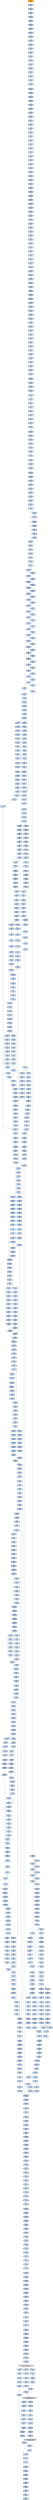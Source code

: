 strict digraph G {
	graph [bgcolor=transparent,
		name=G
	];
	node [color=lightsteelblue,
		fillcolor=lightsteelblue,
		shape=rectangle,
		style=filled
	];
	"0x0043bad9"	[label="0x0043bad9
leal"];
	"0x0043badc"	[label="0x0043badc
movl"];
	"0x0043bad9" -> "0x0043badc"	[color="#000000"];
	"0x0043b4df"	[label="0x0043b4df
cmpl"];
	"0x0043b4e7"	[label="0x0043b4e7
leal"];
	"0x0043b4df" -> "0x0043b4e7"	[color="#000000"];
	"0x0041351b"	[label="0x0041351b
stosl"];
	"0x0041351c"	[label="0x0041351c
popa"];
	"0x0041351b" -> "0x0041351c"	[color="#000000"];
	"0x0043bd6e"	[label="0x0043bd6e
xorl"];
	"0x0043bd70"	[label="0x0043bd70
movl"];
	"0x0043bd6e" -> "0x0043bd70"	[color="#000000"];
	"0x0043b907"	[label="0x0043b907
subl"];
	"0x0043b909"	[label="0x0043b909
movl"];
	"0x0043b907" -> "0x0043b909"	[color="#000000"];
	"0x0043ba6c"	[label="0x0043ba6c
movl"];
	"0x0043ba70"	[label="0x0043ba70
leal"];
	"0x0043ba6c" -> "0x0043ba70"	[color="#000000"];
	"0x0043b6c9"	[label="0x0043b6c9
xorl"];
	"0x0043b6cb"	[label="0x0043b6cb
cmpl"];
	"0x0043b6c9" -> "0x0043b6cb"	[color="#000000"];
	"0x0043bc5e"	[label="0x0043bc5e
addl"];
	"0x0043bc60"	[label="0x0043bc60
cmpl"];
	"0x0043bc5e" -> "0x0043bc60"	[color="#000000"];
	"0x0043b7e8"	[label="0x0043b7e8
movl"];
	"0x0043b7ec"	[label="0x0043b7ec
subl"];
	"0x0043b7e8" -> "0x0043b7ec"	[color="#000000"];
	"0x0043b484"	[label="0x0043b484
movl"];
	"0x0043b488"	[label="0x0043b488
shll"];
	"0x0043b484" -> "0x0043b488"	[color="#000000"];
	"0x0043b321"	[label="0x0043b321
movl"];
	"0x0043b328"	[label="0x0043b328
leal"];
	"0x0043b321" -> "0x0043b328"	[color="#000000"];
	"0x0043ba67"	[label="0x0043ba67
movl"];
	"0x0043ba67" -> "0x0043ba6c"	[color="#000000"];
	"0x0043b256"	[label="0x0043b256
pushl"];
	"0x0043b257"	[label="0x0043b257
pushl"];
	"0x0043b256" -> "0x0043b257"	[color="#000000"];
	"0x0043bc86"	[label="0x0043bc86
movw"];
	"0x0043bc8a"	[label="0x0043bc8a
shrl"];
	"0x0043bc86" -> "0x0043bc8a"	[color="#000000"];
	"0x0043b2b3"	[label="0x0043b2b3
subl"];
	"0x0043b2b5"	[label="0x0043b2b5
subl"];
	"0x0043b2b3" -> "0x0043b2b5"	[color="#000000"];
	"0x0043b6f5"	[label="0x0043b6f5
subw"];
	"0x0043b6f8"	[label="0x0043b6f8
cmpl"];
	"0x0043b6f5" -> "0x0043b6f8"	[color="#000000"];
	"0x0043b707"	[label="0x0043b707
cmpl"];
	"0x0043b70b"	[label="0x0043b70b
je"];
	"0x0043b707" -> "0x0043b70b"	[color="#000000"];
	"0x0043bd37"	[label="0x0043bd37
movl"];
	"0x0043bd3e"	[label="0x0043bd3e
cmpl"];
	"0x0043bd37" -> "0x0043bd3e"	[color="#000000"];
	"0x0043b8dc"	[label="0x0043b8dc
imull"];
	"0x0043b8df"	[label="0x0043b8df
cmpl"];
	"0x0043b8dc" -> "0x0043b8df"	[color="#000000"];
	GETMODULEHANDLEA_KERNEL32_DLL	[color=lightgrey,
		fillcolor=lightgrey,
		label="GETMODULEHANDLEA_KERNEL32_DLL
GETMODULEHANDLEA"];
	"0x004134d2"	[label="0x004134d2
movl"];
	GETMODULEHANDLEA_KERNEL32_DLL -> "0x004134d2"	[color="#000000"];
	"0x0040c8b5"	[label="0x0040c8b5
testl"];
	GETMODULEHANDLEA_KERNEL32_DLL -> "0x0040c8b5"	[color="#000000"];
	"0x00413480"	[label="0x00413480
orl"];
	GETMODULEHANDLEA_KERNEL32_DLL -> "0x00413480"	[color="#000000"];
	"0x0043b6fe"	[label="0x0043b6fe
movw"];
	"0x0043b705"	[label="0x0043b705
ja"];
	"0x0043b6fe" -> "0x0043b705"	[color="#000000"];
	"0x0043b867"	[label="0x0043b867
imull"];
	"0x0043b86a"	[label="0x0043b86a
cmpl"];
	"0x0043b867" -> "0x0043b86a"	[color="#000000"];
	"0x0043b565"	[label="0x0043b565
je"];
	"0x0043b575"	[label="0x0043b575
cmpl"];
	"0x0043b565" -> "0x0043b575"	[color="#000000",
		label=T];
	"0x0043b567"	[label="0x0043b567
cmpl"];
	"0x0043b565" -> "0x0043b567"	[color="#000000",
		label=F];
	"0x0043bb0f"	[label="0x0043bb0f
movl"];
	"0x0043bb11"	[label="0x0043bb11
jle"];
	"0x0043bb0f" -> "0x0043bb11"	[color="#000000"];
	"0x0043b386"	[label="0x0043b386
movl"];
	"0x0043b38e"	[label="0x0043b38e
movl"];
	"0x0043b386" -> "0x0043b38e"	[color="#000000"];
	"0x0043b531"	[label="0x0043b531
sarl"];
	"0x0043b534"	[label="0x0043b534
cmpl"];
	"0x0043b531" -> "0x0043b534"	[color="#000000"];
	"0x0043b453"	[label="0x0043b453
jae"];
	"0x0043b636"	[label="0x0043b636
movl"];
	"0x0043b453" -> "0x0043b636"	[color="#000000",
		label=T];
	"0x0043b459"	[label="0x0043b459
movl"];
	"0x0043b453" -> "0x0043b459"	[color="#000000",
		label=F];
	"0x0043b8ec"	[label="0x0043b8ec
movl"];
	"0x0043b8f0"	[label="0x0043b8f0
sarl"];
	"0x0043b8ec" -> "0x0043b8f0"	[color="#000000"];
	"0x0043b893"	[label="0x0043b893
subl"];
	"0x0043b895"	[label="0x0043b895
subl"];
	"0x0043b893" -> "0x0043b895"	[color="#000000"];
	"0x0043b41b"	[label="0x0043b41b
cmpl"];
	"0x0043b423"	[label="0x0043b423
leal"];
	"0x0043b41b" -> "0x0043b423"	[color="#000000"];
	"0x0043bd13"	[label="0x0043bd13
leal"];
	"0x0043bd17"	[label="0x0043bd17
movb"];
	"0x0043bd13" -> "0x0043bd17"	[color="#000000"];
	"0x0043bc93"	[label="0x0043bc93
cmpl"];
	"0x0043bc95"	[label="0x0043bc95
jae"];
	"0x0043bc93" -> "0x0043bc95"	[color="#000000"];
	"0x0043b822"	[label="0x0043b822
shrw"];
	"0x0043b826"	[label="0x0043b826
movl"];
	"0x0043b822" -> "0x0043b826"	[color="#000000"];
	"0x0043b8aa"	[label="0x0043b8aa
movw"];
	"0x0043b8b1"	[label="0x0043b8b1
ja"];
	"0x0043b8aa" -> "0x0043b8b1"	[color="#000000"];
	"0x0043bb8a"	[label="0x0043bb8a
movl"];
	"0x0043bb8c"	[label="0x0043bb8c
jmp"];
	"0x0043bb8a" -> "0x0043bb8c"	[color="#000000"];
	"0x0043b944"	[label="0x0043b944
movl"];
	"0x0043b948"	[label="0x0043b948
setg"];
	"0x0043b944" -> "0x0043b948"	[color="#000000"];
	"0x0043bbf1"	[label="0x0043bbf1
leal"];
	"0x0043bbf4"	[label="0x0043bbf4
cmpl"];
	"0x0043bbf1" -> "0x0043bbf4"	[color="#000000"];
	"0x0041350d"	[label="0x0041350d
addl"];
	"0x00413513"	[label="0x00413513
movb"];
	"0x0041350d" -> "0x00413513"	[color="#000000"];
	"0x0043b977"	[label="0x0043b977
movw"];
	"0x0043b97a"	[label="0x0043b97a
movl"];
	"0x0043b977" -> "0x0043b97a"	[color="#000000"];
	"0x0043b464"	[label="0x0043b464
movb"];
	"0x0043b468"	[label="0x0043b468
sarl"];
	"0x0043b464" -> "0x0043b468"	[color="#000000"];
	"0x0043b432"	[label="0x0043b432
shll"];
	"0x0043b437"	[label="0x0043b437
movzbl"];
	"0x0043b432" -> "0x0043b437"	[color="#000000"];
	"0x0043ba59"	[label="0x0043ba59
addl"];
	"0x0043ba5f"	[label="0x0043ba5f
movl"];
	"0x0043ba59" -> "0x0043ba5f"	[color="#000000"];
	"0x0043b60c"	[label="0x0043b60c
jg"];
	"0x0043b60e"	[label="0x0043b60e
movl"];
	"0x0043b60c" -> "0x0043b60e"	[color="#000000",
		label=F];
	"0x0043b61b"	[label="0x0043b61b
cmpl"];
	"0x0043b60c" -> "0x0043b61b"	[color="#000000",
		label=T];
	"0x0043b5ca"	[label="0x0043b5ca
sarl"];
	"0x0043b5cd"	[label="0x0043b5cd
leal"];
	"0x0043b5ca" -> "0x0043b5cd"	[color="#000000"];
	"0x0043b7fb"	[label="0x0043b7fb
incl"];
	"0x0043b7fc"	[label="0x0043b7fc
movl"];
	"0x0043b7fb" -> "0x0043b7fc"	[color="#000000"];
	"0x0043b497"	[label="0x0043b497
imull"];
	"0x0043b49d"	[label="0x0043b49d
cmpl"];
	"0x0043b497" -> "0x0043b49d"	[color="#000000"];
	"0x0043bb13"	[label="0x0043bb13
movl"];
	"0x0043bb18"	[label="0x0043bb18
movl"];
	"0x0043bb13" -> "0x0043bb18"	[color="#000000"];
	"0x0043bc36"	[label="0x0043bc36
addl"];
	"0x0043bc3b"	[label="0x0043bc3b
movl"];
	"0x0043bc36" -> "0x0043bc3b"	[color="#000000"];
	"0x0043b27e"	[label="0x0043b27e
popl"];
	"0x0043b27f"	[label="0x0043b27f
popl"];
	"0x0043b27e" -> "0x0043b27f"	[color="#000000"];
	"0x00413460"	[label="0x00413460
addl"];
	"0x00413462"	[label="0x00413462
subl"];
	"0x00413460" -> "0x00413462"	[color="#000000"];
	"0x0043b271"	[label="0x0043b271
lodsb"];
	"0x0043b272"	[label="0x0043b272
orl"];
	"0x0043b271" -> "0x0043b272"	[color="#000000"];
	"0x0043b854"	[label="0x0043b854
movl"];
	"0x0043b858"	[label="0x0043b858
movl"];
	"0x0043b854" -> "0x0043b858"	[color="#000000"];
	"0x0043b870"	[label="0x0043b870
movl"];
	"0x0043b875"	[label="0x0043b875
subl"];
	"0x0043b870" -> "0x0043b875"	[color="#000000"];
	"0x0043b5d4"	[label="0x0043b5d4
jmp"];
	"0x0043b5d4" -> "0x0043b575"	[color="#000000"];
	"0x0043b9f9"	[label="0x0043b9f9
movl"];
	"0x0043b9fd"	[label="0x0043b9fd
movl"];
	"0x0043b9f9" -> "0x0043b9fd"	[color="#000000"];
	"0x0043b39e"	[label="0x0043b39e
leal"];
	"0x0043b3a4"	[label="0x0043b3a4
cmpl"];
	"0x0043b39e" -> "0x0043b3a4"	[color="#000000"];
	"0x0043b777"	[label="0x0043b777
ja"];
	"0x0043b779"	[label="0x0043b779
cmpl"];
	"0x0043b777" -> "0x0043b779"	[color="#000000",
		label=F];
	"0x0043b78f"	[label="0x0043b78f
movw"];
	"0x0043b777" -> "0x0043b78f"	[color="#000000",
		label=T];
	"0x0043ba42"	[label="0x0043ba42
movl"];
	"0x0043ba4a"	[label="0x0043ba4a
subw"];
	"0x0043ba42" -> "0x0043ba4a"	[color="#000000"];
	"0x004134d5"	[label="0x004134d5
orb"];
	"0x004134d7"	[label="0x004134d7
movb"];
	"0x004134d5" -> "0x004134d7"	[color="#000000"];
	"0x004134a0"	[label="0x004134a0
je"];
	"0x004134a2"	[label="0x004134a2
pushl"];
	"0x004134a0" -> "0x004134a2"	[color="#000000",
		label=F];
	"0x0043b24e"	[label="0x0043b24e
pushl"];
	"0x0043b24f"	[label="0x0043b24f
lodsl"];
	"0x0043b24e" -> "0x0043b24f"	[color="#000000"];
	"0x0043b6a0"	[label="0x0043b6a0
sarl"];
	"0x0043b6a3"	[label="0x0043b6a3
movl"];
	"0x0043b6a0" -> "0x0043b6a3"	[color="#000000"];
	"0x004134a3"	[label="0x004134a3
pushl"];
	"0x004134a4"	[label="0x004134a4
pushl"];
	"0x004134a3" -> "0x004134a4"	[color="#000000"];
	"0x00413444"	[label="0x00413444
addl"];
	"0x00413446"	[label="0x00413446
addl"];
	"0x00413444" -> "0x00413446"	[color="#000000"];
	"0x0043b616"	[label="0x0043b616
jmp"];
	"0x0043b60e" -> "0x0043b616"	[color="#000000"];
	"0x0043bbeb"	[label="0x0043bbeb
movl"];
	"0x0043bbef"	[label="0x0043bbef
jmp"];
	"0x0043bbeb" -> "0x0043bbef"	[color="#000000"];
	"0x00413442"	[label="0x00413442
movl"];
	"0x00413442" -> "0x00413444"	[color="#000000"];
	"0x004133fd"	[label="0x004133fd
orl"];
	"0x004133ff"	[label="0x004133ff
pushl"];
	"0x004133fd" -> "0x004133ff"	[color="#000000"];
	"0x0043b7dd"	[label="0x0043b7dd
setg"];
	"0x0043b7e0"	[label="0x0043b7e0
leal"];
	"0x0043b7dd" -> "0x0043b7e0"	[color="#000000"];
	"0x00413482"	[label="0x00413482
je"];
	"0x00413484"	[label="0x00413484
call"];
	"0x00413482" -> "0x00413484"	[color="#000000",
		label=F];
	"0x0043b65d"	[label="0x0043b65d
movl"];
	"0x0043b661"	[label="0x0043b661
ja"];
	"0x0043b65d" -> "0x0043b661"	[color="#000000"];
	"0x0043b81e"	[label="0x0043b81e
movl"];
	"0x0043b820"	[label="0x0043b820
subl"];
	"0x0043b81e" -> "0x0043b820"	[color="#000000"];
	"0x0043b6ae"	[label="0x0043b6ae
movl"];
	"0x0043b6b2"	[label="0x0043b6b2
movl"];
	"0x0043b6ae" -> "0x0043b6b2"	[color="#000000"];
	"0x0043bb5c"	[label="0x0043bb5c
shll"];
	"0x0043bb5f"	[label="0x0043bb5f
incl"];
	"0x0043bb5c" -> "0x0043bb5f"	[color="#000000"];
	"0x0043bbdb"	[label="0x0043bbdb
addl"];
	"0x0043bbdd"	[label="0x0043bbdd
movl"];
	"0x0043bbdb" -> "0x0043bbdd"	[color="#000000"];
	"0x0043b28c"	[label="0x0043b28c
pushl"];
	"0x0043b28d"	[label="0x0043b28d
pushl"];
	"0x0043b28c" -> "0x0043b28d"	[color="#000000"];
	"0x0043bc10"	[label="0x0043bc10
shll"];
	"0x0043bc13"	[label="0x0043bc13
incl"];
	"0x0043bc10" -> "0x0043bc13"	[color="#000000"];
	"0x004134ab"	[label="0x004134ab
call"];
	VIRTUALPROTECT_KERNEL32	[color=lightgrey,
		fillcolor=lightgrey,
		label="VIRTUALPROTECT_KERNEL32
VIRTUALPROTECT"];
	"0x004134ab" -> VIRTUALPROTECT_KERNEL32	[color="#000000"];
	"0x0043baf8"	[label="0x0043baf8
cmpl"];
	"0x0043bafd"	[label="0x0043bafd
movl"];
	"0x0043baf8" -> "0x0043bafd"	[color="#000000"];
	"0x0043bbd3"	[label="0x0043bbd3
jg"];
	"0x0043bbd3" -> "0x0043bbf1"	[color="#000000",
		label=T];
	"0x0043bbd5"	[label="0x0043bbd5
movl"];
	"0x0043bbd3" -> "0x0043bbd5"	[color="#000000",
		label=F];
	"0x0043b4eb"	[label="0x0043b4eb
movl"];
	"0x0043b4e7" -> "0x0043b4eb"	[color="#000000"];
	"0x0043b9dd"	[label="0x0043b9dd
shll"];
	"0x0043b9e0"	[label="0x0043b9e0
shll"];
	"0x0043b9dd" -> "0x0043b9e0"	[color="#000000"];
	"0x0043b33e"	[label="0x0043b33e
decl"];
	"0x0043b33f"	[label="0x0043b33f
movl"];
	"0x0043b33e" -> "0x0043b33f"	[color="#000000"];
	"0x0043b2ed"	[label="0x0043b2ed
movb"];
	"0x0043b2ef"	[label="0x0043b2ef
stosb"];
	"0x0043b2ed" -> "0x0043b2ef"	[color="#000000"];
	"0x0043bcc5"	[label="0x0043bcc5
movw"];
	"0x0043bcc9"	[label="0x0043bcc9
movl"];
	"0x0043bcc5" -> "0x0043bcc9"	[color="#000000"];
	"0x0043bd1a"	[label="0x0043bd1a
movb"];
	"0x0043bd1e"	[label="0x0043bd1e
movb"];
	"0x0043bd1a" -> "0x0043bd1e"	[color="#000000"];
	"0x0043b931"	[label="0x0043b931
movl"];
	"0x0043b935"	[label="0x0043b935
movl"];
	"0x0043b931" -> "0x0043b935"	[color="#000000"];
	"0x0043b730"	[label="0x0043b730
imull"];
	"0x0043b733"	[label="0x0043b733
cmpl"];
	"0x0043b730" -> "0x0043b733"	[color="#000000"];
	"0x0043bd77"	[label="0x0043bd77
movl"];
	"0x0043bd7b"	[label="0x0043bd7b
movl"];
	"0x0043bd77" -> "0x0043bd7b"	[color="#000000"];
	"0x0043b9a4"	[label="0x0043b9a4
leal"];
	"0x0043b9a7"	[label="0x0043b9a7
movw"];
	"0x0043b9a4" -> "0x0043b9a7"	[color="#000000"];
	"0x0043ba02"	[label="0x0043ba02
subl"];
	"0x0043ba04"	[label="0x0043ba04
shll"];
	"0x0043ba02" -> "0x0043ba04"	[color="#000000"];
	"0x0043b8a4"	[label="0x0043b8a4
cmpl"];
	"0x0043b8a4" -> "0x0043b8aa"	[color="#000000"];
	"0x00413501"	[label="0x00413501
orb"];
	"0x00413503"	[label="0x00413503
jne"];
	"0x00413501" -> "0x00413503"	[color="#000000"];
	"0x0043b897"	[label="0x0043b897
movl"];
	"0x0043b895" -> "0x0043b897"	[color="#000000"];
	"0x0043b695"	[label="0x0043b695
movl"];
	"0x0043b69a"	[label="0x0043b69a
subl"];
	"0x0043b695" -> "0x0043b69a"	[color="#000000"];
	"0x0043b877"	[label="0x0043b877
movl"];
	"0x0043b87b"	[label="0x0043b87b
sarl"];
	"0x0043b877" -> "0x0043b87b"	[color="#000000"];
	"0x0043b31c"	[label="0x0043b31c
movb"];
	"0x0043b31c" -> "0x0043b321"	[color="#000000"];
	"0x0043b723"	[label="0x0043b723
shrl"];
	"0x0043b726"	[label="0x0043b726
movw"];
	"0x0043b723" -> "0x0043b726"	[color="#000000"];
	"0x0043b5ec"	[label="0x0043b5ec
jmp"];
	"0x0043b5ec" -> "0x0043b575"	[color="#000000"];
	"0x0043bcfd"	[label="0x0043bcfd
ja"];
	"0x0043bcff"	[label="0x0043bcff
movl"];
	"0x0043bcfd" -> "0x0043bcff"	[color="#000000",
		label=F];
	"0x0043b80f"	[label="0x0043b80f
subw"];
	"0x0043b812"	[label="0x0043b812
movw"];
	"0x0043b80f" -> "0x0043b812"	[color="#000000"];
	"0x00413505"	[label="0x00413505
jmp"];
	"0x004134de"	[label="0x004134de
lodsb"];
	"0x00413505" -> "0x004134de"	[color="#000000"];
	"0x0043ba38"	[label="0x0043ba38
movl"];
	"0x0043ba3a"	[label="0x0043ba3a
movl"];
	"0x0043ba38" -> "0x0043ba3a"	[color="#000000"];
	"0x0043b480"	[label="0x0043b480
andl"];
	"0x0043b480" -> "0x0043b484"	[color="#000000"];
	"0x0043b493"	[label="0x0043b493
sarl"];
	"0x0043b495"	[label="0x0043b495
addl"];
	"0x0043b493" -> "0x0043b495"	[color="#000000"];
	"0x0043b9fd" -> "0x0043ba02"	[color="#000000"];
	"0x0043b85a"	[label="0x0043b85a
shrl"];
	"0x0043b858" -> "0x0043b85a"	[color="#000000"];
	"0x0043bbbd"	[label="0x0043bbbd
movl"];
	"0x0043bbbf"	[label="0x0043bbbf
movl"];
	"0x0043bbbd" -> "0x0043bbbf"	[color="#000000"];
	"0x0043bc82"	[label="0x0043bc82
movl"];
	"0x0043bc82" -> "0x0043bc86"	[color="#000000"];
	"0x0043b4a2"	[label="0x0043b4a2
leal"];
	"0x0043b4a9"	[label="0x0043b4a9
movl"];
	"0x0043b4a2" -> "0x0043b4a9"	[color="#000000"];
	"0x0043b308"	[label="0x0043b308
pushl"];
	"0x0043b309"	[label="0x0043b309
pushl"];
	"0x0043b308" -> "0x0043b309"	[color="#000000"];
	"0x0043baa8"	[label="0x0043baa8
imull"];
	"0x0043baab"	[label="0x0043baab
cmpl"];
	"0x0043baa8" -> "0x0043baab"	[color="#000000"];
	"0x0043b3ec"	[label="0x0043b3ec
cmpl"];
	"0x0043b3ef"	[label="0x0043b3ef
jle"];
	"0x0043b3ec" -> "0x0043b3ef"	[color="#000000"];
	"0x0043b349"	[label="0x0043b349
decl"];
	"0x0043b34a"	[label="0x0043b34a
movl"];
	"0x0043b349" -> "0x0043b34a"	[color="#000000"];
	"0x0043bd7d"	[label="0x0043bd7d
movl"];
	"0x0043bd7b" -> "0x0043bd7d"	[color="#000000"];
	"0x0043b5c8"	[label="0x0043b5c8
movl"];
	"0x0043b5c8" -> "0x0043b5ca"	[color="#000000"];
	"0x0043b905"	[label="0x0043b905
subl"];
	"0x0043b905" -> "0x0043b907"	[color="#000000"];
	"0x0043bb07"	[label="0x0043bb07
addl"];
	"0x0043bb0c"	[label="0x0043bb0c
cmpl"];
	"0x0043bb07" -> "0x0043bb0c"	[color="#000000"];
	"0x0043b3e9"	[label="0x0043b3e9
incl"];
	"0x0043b3ea"	[label="0x0043b3ea
orl"];
	"0x0043b3e9" -> "0x0043b3ea"	[color="#000000"];
	"0x0043b76e"	[label="0x0043b76e
cmpl"];
	"0x0043b774"	[label="0x0043b774
leal"];
	"0x0043b76e" -> "0x0043b774"	[color="#000000"];
	"0x0043baf0"	[label="0x0043baf0
shll"];
	"0x0043baf2"	[label="0x0043baf2
subl"];
	"0x0043baf0" -> "0x0043baf2"	[color="#000000"];
	"0x0043bb1c"	[label="0x0043bb1c
shll"];
	"0x0043bb18" -> "0x0043bb1c"	[color="#000000"];
	"0x0043b37e"	[label="0x0043b37e
movl"];
	"0x0043b37e" -> "0x0043b386"	[color="#000000"];
	"0x0043bb76"	[label="0x0043bb76
movl"];
	"0x0043bb7a"	[label="0x0043bb7a
movl"];
	"0x0043bb76" -> "0x0043bb7a"	[color="#000000"];
	"0x0043b84e"	[label="0x0043b84e
shll"];
	"0x0043b851"	[label="0x0043b851
incl"];
	"0x0043b84e" -> "0x0043b851"	[color="#000000"];
	"0x0043b30a"	[label="0x0043b30a
subl"];
	"0x0043b30d"	[label="0x0043b30d
movl"];
	"0x0043b30a" -> "0x0043b30d"	[color="#000000"];
	"0x0043b43d"	[label="0x0043b43d
incl"];
	"0x0043b43e"	[label="0x0043b43e
orl"];
	"0x0043b43d" -> "0x0043b43e"	[color="#000000"];
	"0x0043b29c"	[label="0x0043b29c
pushl"];
	"0x0043b29d"	[label="0x0043b29d
pushl"];
	"0x0043b29c" -> "0x0043b29d"	[color="#000000"];
	"0x0043b59f"	[label="0x0043b59f
movzbl"];
	"0x0043b5a2"	[label="0x0043b5a2
shll"];
	"0x0043b59f" -> "0x0043b5a2"	[color="#000000"];
	"0x0043b520"	[label="0x0043b520
cmpl"];
	"0x0043b522"	[label="0x0043b522
jae"];
	"0x0043b520" -> "0x0043b522"	[color="#000000"];
	"0x0043b45d"	[label="0x0043b45d
movl"];
	"0x0043b462"	[label="0x0043b462
subl"];
	"0x0043b45d" -> "0x0043b462"	[color="#000000"];
	"0x0043b4d2"	[label="0x0043b4d2
leal"];
	"0x0043b4d5"	[label="0x0043b4d5
movl"];
	"0x0043b4d2" -> "0x0043b4d5"	[color="#000000"];
	"0x0043ba9b"	[label="0x0043ba9b
movl"];
	"0x0043ba9f"	[label="0x0043ba9f
movw"];
	"0x0043ba9b" -> "0x0043ba9f"	[color="#000000"];
	"0x0043b234"	[label="0x0043b234
call"];
	"0x0043b239"	[label="0x0043b239
popl"];
	"0x0043b234" -> "0x0043b239"	[color="#000000"];
	"0x0043bb32"	[label="0x0043bb32
movl"];
	"0x0043bb37"	[label="0x0043bb37
leal"];
	"0x0043bb32" -> "0x0043bb37"	[color="#000000"];
	"0x0043b7cd"	[label="0x0043b7cd
cmpl"];
	"0x0043b7d2"	[label="0x0043b7d2
movl"];
	"0x0043b7cd" -> "0x0043b7d2"	[color="#000000"];
	"0x0043b8b3"	[label="0x0043b8b3
cmpl"];
	"0x0043b8b1" -> "0x0043b8b3"	[color="#000000",
		label=F];
	"0x0043b8c9"	[label="0x0043b8c9
movl"];
	"0x0043b8b1" -> "0x0043b8c9"	[color="#000000",
		label=T];
	"0x0041350c"	[label="0x0041350c
popl"];
	"0x0041350c" -> "0x0041350d"	[color="#000000"];
	"0x00413498"	[label="0x00413498
pushl"];
	"0x00413484" -> "0x00413498"	[color="#000000"];
	"0x0043b343"	[label="0x0043b343
movzbl"];
	"0x0043b33f" -> "0x0043b343"	[color="#000000"];
	"0x0043b3f1"	[label="0x0043b3f1
movl"];
	"0x0043b3ef" -> "0x0043b3f1"	[color="#000000",
		label=F];
	"0x0043bc14"	[label="0x0043bc14
orl"];
	"0x0043bc16"	[label="0x0043bc16
shrl"];
	"0x0043bc14" -> "0x0043bc16"	[color="#000000"];
	"0x0043bc6a"	[label="0x0043bc6a
cmpl"];
	"0x0043bc6e"	[label="0x0043bc6e
je"];
	"0x0043bc6a" -> "0x0043bc6e"	[color="#000000"];
	"0x0043b5d0"	[label="0x0043b5d0
movw"];
	"0x0043b5d0" -> "0x0043b5d4"	[color="#000000"];
	"0x0043bb54"	[label="0x0043bb54
shll"];
	"0x0043bb59"	[label="0x0043bb59
movzbl"];
	"0x0043bb54" -> "0x0043bb59"	[color="#000000"];
	"0x0043b23a"	[label="0x0043b23a
addl"];
	"0x0043b23f"	[label="0x0043b23f
movl"];
	"0x0043b23a" -> "0x0043b23f"	[color="#000000"];
	"0x0043b717"	[label="0x0043b717
shll"];
	"0x0043b71a"	[label="0x0043b71a
incl"];
	"0x0043b717" -> "0x0043b71a"	[color="#000000"];
	"0x0043ba1f"	[label="0x0043ba1f
leal"];
	"0x0043ba26"	[label="0x0043ba26
movl"];
	"0x0043ba1f" -> "0x0043ba26"	[color="#000000"];
	"0x0043b559"	[label="0x0043b559
cmpl"];
	"0x0043b55e"	[label="0x0043b55e
movw"];
	"0x0043b559" -> "0x0043b55e"	[color="#000000"];
	"0x0043b852"	[label="0x0043b852
orl"];
	"0x0043b852" -> "0x0043b854"	[color="#000000"];
	"0x00413499"	[label="0x00413499
call"];
	"0x00413498" -> "0x00413499"	[color="#000000"];
	"0x0043b510"	[label="0x0043b510
movw"];
	"0x0043b517"	[label="0x0043b517
shrl"];
	"0x0043b510" -> "0x0043b517"	[color="#000000"];
	"0x0043b6e7"	[label="0x0043b6e7
subl"];
	"0x0043b6e9"	[label="0x0043b6e9
subl"];
	"0x0043b6e7" -> "0x0043b6e9"	[color="#000000"];
	"0x0043b758"	[label="0x0043b758
movw"];
	"0x0043b75f"	[label="0x0043b75f
movl"];
	"0x0043b758" -> "0x0043b75f"	[color="#000000"];
	"0x004134d4"	[label="0x004134d4
lodsb"];
	"0x004134d2" -> "0x004134d4"	[color="#000000"];
	"0x0043baad"	[label="0x0043baad
jae"];
	"0x0043baab" -> "0x0043baad"	[color="#000000"];
	"0x00413437"	[label="0x00413437
call"];
	"0x0041343c"	[label="0x0041343c
popl"];
	"0x00413437" -> "0x0041343c"	[color="#000000"];
	"0x0043b294"	[label="0x0043b294
shll"];
	"0x0043b297"	[label="0x0043b297
pushl"];
	"0x0043b294" -> "0x0043b297"	[color="#000000"];
	"0x0043bc1a"	[label="0x0043bc1a
addl"];
	"0x0043bc16" -> "0x0043bc1a"	[color="#000000"];
	"0x0043ba73"	[label="0x0043ba73
movl"];
	"0x0043ba77"	[label="0x0043ba77
addl"];
	"0x0043ba73" -> "0x0043ba77"	[color="#000000"];
	"0x0043b714"	[label="0x0043b714
shll"];
	"0x0043b714" -> "0x0043b717"	[color="#000000"];
	"0x0043b4ad"	[label="0x0043b4ad
jle"];
	"0x0043b4a9" -> "0x0043b4ad"	[color="#000000"];
	"0x0041343d"	[label="0x0041343d
addl"];
	"0x0041343d" -> "0x00413442"	[color="#000000"];
	"0x0043b2e1"	[label="0x0043b2e1
call"];
	"0x0043b2e6"	[label="0x0043b2e6
popl"];
	"0x0043b2e1" -> "0x0043b2e6"	[color="#000000"];
	"0x0043b800"	[label="0x0043b800
jmp"];
	"0x0043b7fc" -> "0x0043b800"	[color="#000000"];
	"0x0043b7a3"	[label="0x0043b7a3
jae"];
	"0x0043b7a5"	[label="0x0043b7a5
subl"];
	"0x0043b7a3" -> "0x0043b7a5"	[color="#000000",
		label=F];
	"0x0043b805"	[label="0x0043b805
subl"];
	"0x0043b7a3" -> "0x0043b805"	[color="#000000",
		label=T];
	"0x0043b774" -> "0x0043b777"	[color="#000000"];
	"0x0043ba63"	[label="0x0043ba63
movl"];
	"0x0043ba5f" -> "0x0043ba63"	[color="#000000"];
	"0x00413400"	[label="0x00413400
je"];
	"0x00413400" -> "0x00413437"	[color="#000000",
		label=T];
	"0x0043bd42"	[label="0x0043bd42
jb"];
	"0x0043bd48"	[label="0x0043bd48
cmpl"];
	"0x0043bd42" -> "0x0043bd48"	[color="#000000",
		label=F];
	"0x0043b4c6"	[label="0x0043b4c6
movl"];
	"0x0043b4ca"	[label="0x0043b4ca
shll"];
	"0x0043b4c6" -> "0x0043b4ca"	[color="#000000"];
	"0x0043bd19"	[label="0x0043bd19
incl"];
	"0x0043bd17" -> "0x0043bd19"	[color="#000000"];
	"0x0043b9b6"	[label="0x0043b9b6
jmp"];
	"0x0043ba2a"	[label="0x0043ba2a
movl"];
	"0x0043b9b6" -> "0x0043ba2a"	[color="#000000"];
	"0x0043bb01"	[label="0x0043bb01
jg"];
	"0x0043bafd" -> "0x0043bb01"	[color="#000000"];
	"0x0043b6bd"	[label="0x0043b6bd
movl"];
	"0x0043b6c1"	[label="0x0043b6c1
movl"];
	"0x0043b6bd" -> "0x0043b6c1"	[color="#000000"];
	"0x0043b659"	[label="0x0043b659
leal"];
	"0x0043b659" -> "0x0043b65d"	[color="#000000"];
	"0x0043bad3"	[label="0x0043bad3
subw"];
	"0x0043bad6"	[label="0x0043bad6
movw"];
	"0x0043bad3" -> "0x0043bad6"	[color="#000000"];
	"0x0043b290"	[label="0x0043b290
pushl"];
	"0x0043b291"	[label="0x0043b291
movw"];
	"0x0043b290" -> "0x0043b291"	[color="#000000"];
	"0x0043b556"	[label="0x0043b556
subw"];
	"0x0043b556" -> "0x0043b559"	[color="#000000"];
	"0x0043b90b"	[label="0x0043b90b
shrw"];
	"0x0043b909" -> "0x0043b90b"	[color="#000000"];
	"0x0043b939"	[label="0x0043b939
movl"];
	"0x0043b93d"	[label="0x0043b93d
xorl"];
	"0x0043b939" -> "0x0043b93d"	[color="#000000"];
	"0x0043b309" -> "0x0043b30a"	[color="#000000"];
	"0x0043b7f0"	[label="0x0043b7f0
movb"];
	"0x0043b7ec" -> "0x0043b7f0"	[color="#000000"];
	"0x0043b9c5"	[label="0x0043b9c5
cmpl"];
	"0x0043b9cb"	[label="0x0043b9cb
movw"];
	"0x0043b9c5" -> "0x0043b9cb"	[color="#000000"];
	"0x0043bb6c"	[label="0x0043bb6c
movzwl"];
	"0x0043bb6f"	[label="0x0043bb6f
imull"];
	"0x0043bb6c" -> "0x0043bb6f"	[color="#000000"];
	"0x0043b807"	[label="0x0043b807
subl"];
	"0x0043b809"	[label="0x0043b809
movl"];
	"0x0043b807" -> "0x0043b809"	[color="#000000"];
	"0x0043b9e4"	[label="0x0043b9e4
orl"];
	"0x0043b9e6"	[label="0x0043b9e6
movw"];
	"0x0043b9e4" -> "0x0043b9e6"	[color="#000000"];
	"0x0043b5dc"	[label="0x0043b5dc
movl"];
	"0x0043b5de"	[label="0x0043b5de
leal"];
	"0x0043b5dc" -> "0x0043b5de"	[color="#000000"];
	"0x0043bccd"	[label="0x0043bccd
incl"];
	"0x0043bcce"	[label="0x0043bcce
orl"];
	"0x0043bccd" -> "0x0043bcce"	[color="#000000"];
	"0x0043b763"	[label="0x0043b763
movl"];
	"0x0043b767"	[label="0x0043b767
shll"];
	"0x0043b763" -> "0x0043b767"	[color="#000000"];
	"0x0043b54f"	[label="0x0043b54f
leal"];
	"0x0043b552"	[label="0x0043b552
shrw"];
	"0x0043b54f" -> "0x0043b552"	[color="#000000"];
	"0x0043b543"	[label="0x0043b543
je"];
	"0x0043b545"	[label="0x0043b545
jmp"];
	"0x0043b543" -> "0x0043b545"	[color="#000000",
		label=F];
	"0x0043b543" -> "0x0043b567"	[color="#000000",
		label=T];
	"0x0043b90f"	[label="0x0043b90f
subw"];
	"0x0043b90b" -> "0x0043b90f"	[color="#000000"];
	"0x0043b6c5"	[label="0x0043b6c5
movl"];
	"0x0043b6c5" -> "0x0043b6c9"	[color="#000000"];
	"0x0043b83e"	[label="0x0043b83e
cmpl"];
	"0x0043b842"	[label="0x0043b842
je"];
	"0x0043b83e" -> "0x0043b842"	[color="#000000"];
	"0x0043b59a"	[label="0x0043b59a
shll"];
	"0x0043b59a" -> "0x0043b59f"	[color="#000000"];
	"0x0043bd3e" -> "0x0043bd42"	[color="#000000"];
	"0x0043b262"	[label="0x0043b262
subl"];
	"0x0043b264"	[label="0x0043b264
lodsb"];
	"0x0043b262" -> "0x0043b264"	[color="#000000"];
	"0x0043b4f8"	[label="0x0043b4f8
je"];
	"0x0043b4fe"	[label="0x0043b4fe
shll"];
	"0x0043b4f8" -> "0x0043b4fe"	[color="#000000",
		label=F];
	"0x00413453"	[label="0x00413453
subl"];
	"0x00413458"	[label="0x00413458
cmpb"];
	"0x00413453" -> "0x00413458"	[color="#000000"];
	"0x0043b282"	[label="0x0043b282
leal"];
	"0x0043b289"	[label="0x0043b289
pushl"];
	"0x0043b282" -> "0x0043b289"	[color="#000000"];
	"0x0043b8b7"	[label="0x0043b8b7
je"];
	"0x0043b8bd"	[label="0x0043b8bd
movzbl"];
	"0x0043b8b7" -> "0x0043b8bd"	[color="#000000",
		label=F];
	"0x0043b2fc"	[label="0x0043b2fc
addl"];
	"0x0043b301"	[label="0x0043b301
jmp"];
	"0x0043b2fc" -> "0x0043b301"	[color="#000000"];
	"0x0043bcba"	[label="0x0043bcba
shrw"];
	"0x0043bcbe"	[label="0x0043bcbe
subw"];
	"0x0043bcba" -> "0x0043bcbe"	[color="#000000"];
	"0x0043bb01" -> "0x0043bb07"	[color="#000000",
		label=F];
	"0x0043bcee"	[label="0x0043bcee
movl"];
	"0x0043bb01" -> "0x0043bcee"	[color="#000000",
		label=T];
	"0x00413516"	[label="0x00413516
movl"];
	"0x00413516" -> "0x0041351b"	[color="#000000"];
	"0x0043b402"	[label="0x0043b402
movl"];
	"0x0043b406"	[label="0x0043b406
andl"];
	"0x0043b402" -> "0x0043b406"	[color="#000000"];
	"0x0043b9f5"	[label="0x0043b9f5
cmpl"];
	"0x0043b9f7"	[label="0x0043b9f7
jae"];
	"0x0043b9f5" -> "0x0043b9f7"	[color="#000000"];
	"0x0043b891"	[label="0x0043b891
movl"];
	"0x0043b891" -> "0x0043b893"	[color="#000000"];
	"0x0043bcd5"	[label="0x0043bcd5
shll"];
	"0x0043bcd9"	[label="0x0043bcd9
decl"];
	"0x0043bcd5" -> "0x0043bcd9"	[color="#000000"];
	"0x0043b5c6"	[label="0x0043b5c6
subl"];
	"0x0043b5c6" -> "0x0043b5c8"	[color="#000000"];
	"0x0043b3a8"	[label="0x0043b3a8
jae"];
	"0x0043b3aa"	[label="0x0043b3aa
movl"];
	"0x0043b3a8" -> "0x0043b3aa"	[color="#000000",
		label=F];
	"0x0043b3a4" -> "0x0043b3a8"	[color="#000000"];
	"0x0040c8b7"	[label="0x0040c8b7
je"];
	"0x0040c8b5" -> "0x0040c8b7"	[color="#000000"];
	"0x0043b57d"	[label="0x0043b57d
leal"];
	"0x0043b580"	[label="0x0043b580
movl"];
	"0x0043b57d" -> "0x0043b580"	[color="#000000"];
	"0x0043ba87"	[label="0x0043ba87
je"];
	"0x0043ba8d"	[label="0x0043ba8d
shll"];
	"0x0043ba87" -> "0x0043ba8d"	[color="#000000",
		label=F];
	"0x0043b358"	[label="0x0043b358
movl"];
	"0x0043b35f"	[label="0x0043b35f
movl"];
	"0x0043b358" -> "0x0043b35f"	[color="#000000"];
	"0x0043b7e4"	[label="0x0043b7e4
movl"];
	"0x0043b7e4" -> "0x0043b7e8"	[color="#000000"];
	"0x0043bc7f"	[label="0x0043bc7f
incl"];
	"0x0043bc80"	[label="0x0043bc80
orl"];
	"0x0043bc7f" -> "0x0043bc80"	[color="#000000"];
	"0x0043b6e0"	[label="0x0043b6e0
jmp"];
	"0x0043b959"	[label="0x0043b959
cmpl"];
	"0x0043b6e0" -> "0x0043b959"	[color="#000000"];
	"0x0043b3ae"	[label="0x0043b3ae
movw"];
	"0x0043b3b3"	[label="0x0043b3b3
addl"];
	"0x0043b3ae" -> "0x0043b3b3"	[color="#000000"];
	"0x0043b506"	[label="0x0043b506
shll"];
	"0x0043b509"	[label="0x0043b509
incl"];
	"0x0043b506" -> "0x0043b509"	[color="#000000"];
	"0x0043bcf2"	[label="0x0043bcf2
movl"];
	"0x0043bcf6"	[label="0x0043bcf6
addl"];
	"0x0043bcf2" -> "0x0043bcf6"	[color="#000000"];
	"0x0043bc54"	[label="0x0043bc54
movl"];
	"0x0043bc58"	[label="0x0043bc58
addl"];
	"0x0043bc54" -> "0x0043bc58"	[color="#000000"];
	"0x0043ba3e"	[label="0x0043ba3e
shrw"];
	"0x0043ba3a" -> "0x0043ba3e"	[color="#000000"];
	"0x0043b916"	[label="0x0043b916
movw"];
	"0x0043b91d"	[label="0x0043b91d
movl"];
	"0x0043b916" -> "0x0043b91d"	[color="#000000"];
	"0x0043baa5"	[label="0x0043baa5
movzwl"];
	"0x0043baa5" -> "0x0043baa8"	[color="#000000"];
	"0x0043b89d"	[label="0x0043b89d
subw"];
	"0x0043b8a0"	[label="0x0043b8a0
movl"];
	"0x0043b89d" -> "0x0043b8a0"	[color="#000000"];
	"0x0043ba83"	[label="0x0043ba83
cmpl"];
	"0x0043ba83" -> "0x0043ba87"	[color="#000000"];
	"0x00413449"	[label="0x00413449
addl"];
	"0x0041344c"	[label="0x0041344c
popl"];
	"0x00413449" -> "0x0041344c"	[color="#000000"];
	"0x0043b314"	[label="0x0043b314
movl"];
	"0x0043b314" -> "0x0043b31c"	[color="#000000"];
	"0x0043b2a1"	[label="0x0043b2a1
pushl"];
	"0x0043b2a2"	[label="0x0043b2a2
pushl"];
	"0x0043b2a1" -> "0x0043b2a2"	[color="#000000"];
	"0x0043b26c"	[label="0x0043b26c
shll"];
	"0x0043b26f"	[label="0x0043b26f
movb"];
	"0x0043b26c" -> "0x0043b26f"	[color="#000000"];
	"0x0043ba4d"	[label="0x0043ba4d
movl"];
	"0x0043ba4a" -> "0x0043ba4d"	[color="#000000"];
	"0x0043b901"	[label="0x0043b901
jmp"];
	"0x0043b929"	[label="0x0043b929
movl"];
	"0x0043b901" -> "0x0043b929"	[color="#000000"];
	"0x0043b4ce"	[label="0x0043b4ce
movl"];
	"0x0043b4ce" -> "0x0043b4d2"	[color="#000000"];
	"0x0043bbd9"	[label="0x0043bbd9
shll"];
	"0x0043bbd5" -> "0x0043bbd9"	[color="#000000"];
	"0x0043b96e"	[label="0x0043b96e
shll"];
	"0x0043b971"	[label="0x0043b971
shll"];
	"0x0043b96e" -> "0x0043b971"	[color="#000000"];
	"0x0043b676"	[label="0x0043b676
incl"];
	"0x0043b677"	[label="0x0043b677
orl"];
	"0x0043b676" -> "0x0043b677"	[color="#000000"];
	"0x0043b66d"	[label="0x0043b66d
movzbl"];
	"0x0043b670"	[label="0x0043b670
shll"];
	"0x0043b66d" -> "0x0043b670"	[color="#000000"];
	"0x0043b2a3"	[label="0x0043b2a3
call"];
	"0x0043b2a2" -> "0x0043b2a3"	[color="#000000"];
	"0x0043b800" -> "0x0043bd37"	[color="#000000"];
	"0x0043bbe6"	[label="0x0043bbe6
addl"];
	"0x0043bbe6" -> "0x0043bbeb"	[color="#000000"];
	"0x0043b28a"	[label="0x0043b28a
subl"];
	"0x0043b289" -> "0x0043b28a"	[color="#000000"];
	"0x0043b6dc"	[label="0x0043b6dc
movl"];
	"0x0043b6dc" -> "0x0043b6e0"	[color="#000000"];
	"0x0043bbc3"	[label="0x0043bbc3
andl"];
	"0x0043bbc6"	[label="0x0043bbc6
leal"];
	"0x0043bbc3" -> "0x0043bbc6"	[color="#000000"];
	"0x0043b259"	[label="0x0043b259
movb"];
	"0x0043b25d"	[label="0x0043b25d
movb"];
	"0x0043b259" -> "0x0043b25d"	[color="#000000"];
	"0x0043b27c"	[label="0x0043b27c
shll"];
	"0x0043b27c" -> "0x0043b27e"	[color="#000000"];
	"0x0043b51a"	[label="0x0043b51a
movzwl"];
	"0x0043b51d"	[label="0x0043b51d
imull"];
	"0x0043b51a" -> "0x0043b51d"	[color="#000000"];
	"0x0043baf4"	[label="0x0043baf4
addl"];
	"0x0043baf4" -> "0x0043baf8"	[color="#000000"];
	"0x0041351d"	[label="0x0041351d
jmp"];
	"0x0041351c" -> "0x0041351d"	[color="#000000"];
	"0x0043bba3"	[label="0x0043bba3
movl"];
	"0x0043bb8c" -> "0x0043bba3"	[color="#000000"];
	"0x0043b85d"	[label="0x0043b85d
movw"];
	"0x0043b85a" -> "0x0043b85d"	[color="#000000"];
	"0x00413515"	[label="0x00413515
stosb"];
	"0x00413513" -> "0x00413515"	[color="#000000"];
	"0x0043bc9b"	[label="0x0043bc9b
movl"];
	"0x0043bca0"	[label="0x0043bca0
subl"];
	"0x0043bc9b" -> "0x0043bca0"	[color="#000000"];
	"0x0043bcc1"	[label="0x0043bcc1
movl"];
	"0x0043bcbe" -> "0x0043bcc1"	[color="#000000"];
	"0x0043bbc9"	[label="0x0043bbc9
orl"];
	"0x0043bbc6" -> "0x0043bbc9"	[color="#000000"];
	"0x0041344d"	[label="0x0041344d
addl"];
	"0x0041344c" -> "0x0041344d"	[color="#000000"];
	"0x0043bcda"	[label="0x0043bcda
movl"];
	"0x0043bcde"	[label="0x0043bcde
jne"];
	"0x0043bcda" -> "0x0043bcde"	[color="#000000"];
	"0x0043bb4e"	[label="0x0043bb4e
je"];
	"0x0043bb4e" -> "0x0043bb54"	[color="#000000",
		label=F];
	"0x0041344f"	[label="0x0041344f
orb"];
	"0x00413451"	[label="0x00413451
jne"];
	"0x0041344f" -> "0x00413451"	[color="#000000"];
	"0x0043b34e"	[label="0x0043b34e
movl"];
	"0x0043b355"	[label="0x0043b355
movzbl"];
	"0x0043b34e" -> "0x0043b355"	[color="#000000"];
	"0x0043b71b"	[label="0x0043b71b
orl"];
	"0x0043b71d"	[label="0x0043b71d
movl"];
	"0x0043b71b" -> "0x0043b71d"	[color="#000000"];
	"0x00413446" -> "0x00413449"	[color="#000000"];
	"0x0043baba"	[label="0x0043baba
sarl"];
	"0x0043babd"	[label="0x0043babd
leal"];
	"0x0043baba" -> "0x0043babd"	[color="#000000"];
	"0x0043bd50"	[label="0x0043bd50
ja"];
	"0x0043bd67"	[label="0x0043bd67
subl"];
	"0x0043bd50" -> "0x0043bd67"	[color="#000000",
		label=T];
	"0x0043b4ad" -> "0x0043b57d"	[color="#000000",
		label=T];
	"0x0043b4b3"	[label="0x0043b4b3
movl"];
	"0x0043b4ad" -> "0x0043b4b3"	[color="#000000",
		label=F];
	"0x0043bab8"	[label="0x0043bab8
subl"];
	"0x0043bab8" -> "0x0043baba"	[color="#000000"];
	"0x0043ba32"	[label="0x0043ba32
jmp"];
	"0x0043ba2a" -> "0x0043ba32"	[color="#000000"];
	"0x0043b974"	[label="0x0043b974
incl"];
	"0x0043b975"	[label="0x0043b975
orl"];
	"0x0043b974" -> "0x0043b975"	[color="#000000"];
	"0x0043bb4a"	[label="0x0043bb4a
cmpl"];
	"0x0043bb4a" -> "0x0043bb4e"	[color="#000000"];
	"0x0043bbe4"	[label="0x0043bbe4
subl"];
	"0x0043bbe4" -> "0x0043bbe6"	[color="#000000"];
	"0x0043b64b"	[label="0x0043b64b
cmpl"];
	"0x0043b651"	[label="0x0043b651
movw"];
	"0x0043b64b" -> "0x0043b651"	[color="#000000"];
	"0x0043ba95"	[label="0x0043ba95
shll"];
	"0x0043ba98"	[label="0x0043ba98
incl"];
	"0x0043ba95" -> "0x0043ba98"	[color="#000000"];
	"0x0043b742"	[label="0x0043b742
subl"];
	"0x0043b744"	[label="0x0043b744
movl"];
	"0x0043b742" -> "0x0043b744"	[color="#000000"];
	"0x0043b367"	[label="0x0043b367
movl"];
	"0x0043b36d"	[label="0x0043b36d
movl"];
	"0x0043b367" -> "0x0043b36d"	[color="#000000"];
	"0x0043bb94"	[label="0x0043bb94
movl"];
	"0x0043bb96"	[label="0x0043bb96
shrw"];
	"0x0043bb94" -> "0x0043bb96"	[color="#000000"];
	"0x0043b39c"	[label="0x0043b39c
shll"];
	"0x0043b39c" -> "0x0043b39e"	[color="#000000"];
	"0x0043b2b7"	[label="0x0043b2b7
cmpl"];
	"0x0043b2b5" -> "0x0043b2b7"	[color="#000000"];
	"0x0041346a"	[label="0x0041346a
addl"];
	"0x0041346d"	[label="0x0041346d
call"];
	"0x0041346a" -> "0x0041346d"	[color="#000000"];
	"0x0043b57b"	[label="0x0043b57b
jg"];
	"0x0043b5ee"	[label="0x0043b5ee
movl"];
	"0x0043b57b" -> "0x0043b5ee"	[color="#000000",
		label=T];
	"0x0043b7ae"	[label="0x0043b7ae
movl"];
	"0x0043b7b2"	[label="0x0043b7b2
movl"];
	"0x0043b7ae" -> "0x0043b7b2"	[color="#000000"];
	"0x0043bd84"	[label="0x0043bd84
movl"];
	"0x0043bd7d" -> "0x0043bd84"	[color="#000000"];
	"0x0043b7be"	[label="0x0043b7be
movw"];
	"0x0043b7c5"	[label="0x0043b7c5
je"];
	"0x0043b7be" -> "0x0043b7c5"	[color="#000000"];
	"0x0043b67f"	[label="0x0043b67f
shrl"];
	"0x0043b682"	[label="0x0043b682
movw"];
	"0x0043b67f" -> "0x0043b682"	[color="#000000"];
	"0x0043b935" -> "0x0043b939"	[color="#000000"];
	"0x0043b8c0"	[label="0x0043b8c0
shll"];
	"0x0043b8c3"	[label="0x0043b8c3
shll"];
	"0x0043b8c0" -> "0x0043b8c3"	[color="#000000"];
	"0x0043b280"	[label="0x0043b280
movl"];
	"0x0043b27f" -> "0x0043b280"	[color="#000000"];
	"0x0043b8e1"	[label="0x0043b8e1
jae"];
	"0x0043b903"	[label="0x0043b903
movl"];
	"0x0043b8e1" -> "0x0043b903"	[color="#000000",
		label=T];
	"0x0043b8e3"	[label="0x0043b8e3
movl"];
	"0x0043b8e1" -> "0x0043b8e3"	[color="#000000",
		label=F];
	"0x0043b620"	[label="0x0043b620
jg"];
	"0x0043b62c"	[label="0x0043b62c
subl"];
	"0x0043b620" -> "0x0043b62c"	[color="#000000",
		label=T];
	"0x0043b622"	[label="0x0043b622
subl"];
	"0x0043b620" -> "0x0043b622"	[color="#000000",
		label=F];
	"0x0043b8c7"	[label="0x0043b8c7
orl"];
	"0x0043b8c7" -> "0x0043b8c9"	[color="#000000"];
	"0x0043b5a6"	[label="0x0043b5a6
orl"];
	"0x0043b5a8"	[label="0x0043b5a8
movl"];
	"0x0043b5a6" -> "0x0043b5a8"	[color="#000000"];
	"0x0043b2ab"	[label="0x0043b2ab
popl"];
	"0x0043b2ac"	[label="0x0043b2ac
subl"];
	"0x0043b2ab" -> "0x0043b2ac"	[color="#000000"];
	"0x004134c2"	[label="0x004134c2
movl"];
	"0x004134c4"	[label="0x004134c4
lodsl"];
	"0x004134c2" -> "0x004134c4"	[color="#000000"];
	"0x0043b338"	[label="0x0043b338
movl"];
	"0x0043b33a"	[label="0x0043b33a
shll"];
	"0x0043b338" -> "0x0043b33a"	[color="#000000"];
	"0x0043b50a"	[label="0x0043b50a
orl"];
	"0x0043b50c"	[label="0x0043b50c
movl"];
	"0x0043b50a" -> "0x0043b50c"	[color="#000000"];
	"0x0043b69c"	[label="0x0043b69c
movl"];
	"0x0043b69c" -> "0x0043b6a0"	[color="#000000"];
	"0x0043b3aa" -> "0x0043b3ae"	[color="#000000"];
	"0x0043b667"	[label="0x0043b667
je"];
	"0x0043b667" -> "0x0043b66d"	[color="#000000",
		label=F];
	"0x0043b3e8"	[label="0x0043b3e8
incl"];
	"0x0043b3e8" -> "0x0043b3e9"	[color="#000000"];
	"0x0043bcb2"	[label="0x0043bcb2
subl"];
	"0x0043bc95" -> "0x0043bcb2"	[color="#000000",
		label=T];
	"0x0043bc97"	[label="0x0043bc97
movl"];
	"0x0043bc95" -> "0x0043bc97"	[color="#000000",
		label=F];
	"0x0043b3c1"	[label="0x0043b3c1
movl"];
	"0x0043b3c9"	[label="0x0043b3c9
movl"];
	"0x0043b3c1" -> "0x0043b3c9"	[color="#000000"];
	"0x00413464"	[label="0x00413464
movw"];
	"0x00413468"	[label="0x00413468
addl"];
	"0x00413464" -> "0x00413468"	[color="#000000"];
	"0x0043b786"	[label="0x0043b786
shll"];
	"0x0043b789"	[label="0x0043b789
shll"];
	"0x0043b786" -> "0x0043b789"	[color="#000000"];
	"0x0043b819"	[label="0x0043b819
jmp"];
	"0x0043b819" -> "0x0043b93d"	[color="#000000"];
	"0x0043b26a"	[label="0x0043b26a
andb"];
	"0x0043b26a" -> "0x0043b26c"	[color="#000000"];
	"0x004134c1"	[label="0x004134c1
popl"];
	"0x004134c1" -> "0x004134c2"	[color="#000000"];
	"0x0043b32b"	[label="0x0043b32b
movl"];
	"0x0043b32f"	[label="0x0043b32f
movl"];
	"0x0043b32b" -> "0x0043b32f"	[color="#000000"];
	"0x0043b275"	[label="0x0043b275
addb"];
	"0x0043b277"	[label="0x0043b277
movl"];
	"0x0043b275" -> "0x0043b277"	[color="#000000"];
	"0x0043bca8"	[label="0x0043bca8
movw"];
	"0x0043bcac"	[label="0x0043bcac
movl"];
	"0x0043bca8" -> "0x0043bcac"	[color="#000000"];
	"0x0043b848"	[label="0x0043b848
movzbl"];
	"0x0043b84b"	[label="0x0043b84b
shll"];
	"0x0043b848" -> "0x0043b84b"	[color="#000000"];
	"0x0043b24c"	[label="0x0043b24c
movl"];
	"0x0043b24c" -> "0x0043b24e"	[color="#000000"];
	"0x0043b754"	[label="0x0043b754
movl"];
	"0x0043b754" -> "0x0043b758"	[color="#000000"];
	"0x0043b95f"	[label="0x0043b95f
ja"];
	"0x0043b959" -> "0x0043b95f"	[color="#000000"];
	"0x0043bd21"	[label="0x0043bd21
incl"];
	"0x0043bd25"	[label="0x0043bd25
decl"];
	"0x0043bd21" -> "0x0043bd25"	[color="#000000"];
	"0x0043b265"	[label="0x0043b265
movl"];
	"0x0043b267"	[label="0x0043b267
andb"];
	"0x0043b265" -> "0x0043b267"	[color="#000000"];
	"0x0043b999"	[label="0x0043b999
sarl"];
	"0x0043b99c"	[label="0x0043b99c
movl"];
	"0x0043b999" -> "0x0043b99c"	[color="#000000"];
	"0x0043b6d9"	[label="0x0043b6d9
leal"];
	"0x0043b6d9" -> "0x0043b6dc"	[color="#000000"];
	"0x0043bcb6"	[label="0x0043bcb6
subl"];
	"0x0043bcb2" -> "0x0043bcb6"	[color="#000000"];
	"0x0043b547"	[label="0x0043b547
subl"];
	"0x0043b54b"	[label="0x0043b54b
subl"];
	"0x0043b547" -> "0x0043b54b"	[color="#000000"];
	"0x0043b721"	[label="0x0043b721
movl"];
	"0x0043b71d" -> "0x0043b721"	[color="#000000"];
	"0x0043b616" -> "0x0043bd37"	[color="#000000"];
	"0x0043bce8"	[label="0x0043bce8
movl"];
	"0x0043bcec"	[label="0x0043bcec
je"];
	"0x0043bce8" -> "0x0043bcec"	[color="#000000"];
	"0x0043b462" -> "0x0043b464"	[color="#000000"];
	"0x0041349e"	[label="0x0041349e
orl"];
	"0x0041349e" -> "0x004134a0"	[color="#000000"];
	"0x0043b6eb"	[label="0x0043b6eb
movl"];
	"0x0043b6e9" -> "0x0043b6eb"	[color="#000000"];
	"0x0043b693"	[label="0x0043b693
movl"];
	"0x0043b693" -> "0x0043b695"	[color="#000000"];
	"0x0043ba3e" -> "0x0043ba42"	[color="#000000"];
	"0x0043b3f8"	[label="0x0043b3f8
cmpl"];
	"0x0043b3f1" -> "0x0043b3f8"	[color="#000000"];
	"0x0043b642"	[label="0x0043b642
movl"];
	"0x0043b644"	[label="0x0043b644
shrw"];
	"0x0043b642" -> "0x0043b644"	[color="#000000"];
	"0x0043bb60"	[label="0x0043bb60
orl"];
	"0x0043bb62"	[label="0x0043bb62
movl"];
	"0x0043bb60" -> "0x0043bb62"	[color="#000000"];
	"0x0043b951"	[label="0x0043b951
leal"];
	"0x0043b955"	[label="0x0043b955
movl"];
	"0x0043b951" -> "0x0043b955"	[color="#000000"];
	"0x0043b640"	[label="0x0043b640
subl"];
	"0x0043b640" -> "0x0043b642"	[color="#000000"];
	"0x0043b631"	[label="0x0043b631
jmp"];
	"0x0043b631" -> "0x0043bd37"	[color="#000000"];
	"0x0043bce7"	[label="0x0043bce7
incl"];
	"0x0043bce7" -> "0x0043bce8"	[color="#000000"];
	"0x0043b54d"	[label="0x0043b54d
movl"];
	"0x0043b54b" -> "0x0043b54d"	[color="#000000"];
	"0x0043bd70" -> "0x0043bd77"	[color="#000000"];
	"0x0043b7b6"	[label="0x0043b7b6
cmpl"];
	"0x0043b7b2" -> "0x0043b7b6"	[color="#000000"];
	"0x0043bc74"	[label="0x0043bc74
shll"];
	"0x0043bc79"	[label="0x0043bc79
movzbl"];
	"0x0043bc74" -> "0x0043bc79"	[color="#000000"];
	"0x0043b86c"	[label="0x0043b86c
jae"];
	"0x0043b86c" -> "0x0043b891"	[color="#000000",
		label=T];
	"0x0043b86e"	[label="0x0043b86e
movl"];
	"0x0043b86c" -> "0x0043b86e"	[color="#000000",
		label=F];
	"0x0043b9ea"	[label="0x0043b9ea
movl"];
	"0x0043b9e6" -> "0x0043b9ea"	[color="#000000"];
	"0x0043b77d"	[label="0x0043b77d
je"];
	"0x0043b779" -> "0x0043b77d"	[color="#000000"];
	"0x0043b3e5"	[label="0x0043b3e5
shll"];
	"0x0043b3e5" -> "0x0043b3e8"	[color="#000000"];
	"0x0043b835"	[label="0x0043b835
movw"];
	"0x0043b83c"	[label="0x0043b83c
ja"];
	"0x0043b835" -> "0x0043b83c"	[color="#000000"];
	"0x0043b67d"	[label="0x0043b67d
movl"];
	"0x0043b67d" -> "0x0043b67f"	[color="#000000"];
	"0x0043b881"	[label="0x0043b881
movw"];
	"0x0043b888"	[label="0x0043b888
movl"];
	"0x0043b881" -> "0x0043b888"	[color="#000000"];
	"0x0043bad6" -> "0x0043bad9"	[color="#000000"];
	"0x0043b258"	[label="0x0043b258
decl"];
	"0x0043b258" -> "0x0043b259"	[color="#000000"];
	"0x0043b9ae"	[label="0x0043b9ae
leal"];
	"0x0043b9b2"	[label="0x0043b9b2
movl"];
	"0x0043b9ae" -> "0x0043b9b2"	[color="#000000"];
	"0x0043b8c6"	[label="0x0043b8c6
incl"];
	"0x0043b8c3" -> "0x0043b8c6"	[color="#000000"];
	"0x0043bb3e"	[label="0x0043bb3e
addl"];
	"0x0043bb40"	[label="0x0043bb40
cmpl"];
	"0x0043bb3e" -> "0x0043bb40"	[color="#000000"];
	"0x0043b5ac"	[label="0x0043b5ac
movw"];
	"0x0043b5b0"	[label="0x0043b5b0
shrl"];
	"0x0043b5ac" -> "0x0043b5b0"	[color="#000000"];
	"0x0043b79e"	[label="0x0043b79e
imull"];
	"0x0043b7a1"	[label="0x0043b7a1
cmpl"];
	"0x0043b79e" -> "0x0043b7a1"	[color="#000000"];
	"0x0043b9da"	[label="0x0043b9da
movzbl"];
	"0x0043b9da" -> "0x0043b9dd"	[color="#000000"];
	"0x0043bbfe"	[label="0x0043bbfe
cmpl"];
	"0x0043bc02"	[label="0x0043bc02
je"];
	"0x0043bbfe" -> "0x0043bc02"	[color="#000000"];
	"0x0043bd8c"	[label="0x0043bd8c
popl"];
	"0x0043bd8d"	[label="0x0043bd8d
ret"];
	"0x0043bd8c" -> "0x0043bd8d"	[color="#000000"];
	"0x0043b78c"	[label="0x0043b78c
incl"];
	"0x0043b789" -> "0x0043b78c"	[color="#000000"];
	"0x0043bc43"	[label="0x0043bc43
movl"];
	"0x0043bc47"	[label="0x0043bc47
movl"];
	"0x0043bc43" -> "0x0043bc47"	[color="#000000"];
	"0x0043baa2"	[label="0x0043baa2
shrl"];
	"0x0043baa2" -> "0x0043baa5"	[color="#000000"];
	"0x0043b539"	[label="0x0043b539
leal"];
	"0x0043b534" -> "0x0043b539"	[color="#000000"];
	"0x0043bd06"	[label="0x0043bd06
movl"];
	"0x0043bcff" -> "0x0043bd06"	[color="#000000"];
	"0x0043ba1b"	[label="0x0043ba1b
movw"];
	"0x0043ba1b" -> "0x0043ba1f"	[color="#000000"];
	"0x0043b7a1" -> "0x0043b7a3"	[color="#000000"];
	"0x0043b48a"	[label="0x0043b48a
movl"];
	"0x0043b488" -> "0x0043b48a"	[color="#000000"];
	"0x0043b989"	[label="0x0043b989
movl"];
	"0x0043b98d"	[label="0x0043b98d
movl"];
	"0x0043b989" -> "0x0043b98d"	[color="#000000"];
	"0x004134df"	[label="0x004134df
orb"];
	"0x004134de" -> "0x004134df"	[color="#000000"];
	"0x0043bb8e"	[label="0x0043bb8e
subl"];
	"0x0043bb92"	[label="0x0043bb92
subl"];
	"0x0043bb8e" -> "0x0043bb92"	[color="#000000"];
	"0x0043bba8"	[label="0x0043bba8
movl"];
	"0x0043bbac"	[label="0x0043bbac
jne"];
	"0x0043bba8" -> "0x0043bbac"	[color="#000000"];
	"0x0043bb72"	[label="0x0043bb72
cmpl"];
	"0x0043bb6f" -> "0x0043bb72"	[color="#000000"];
	"0x0043b6ed"	[label="0x0043b6ed
shrw"];
	"0x0043b6eb" -> "0x0043b6ed"	[color="#000000"];
	"0x0043ba14"	[label="0x0043ba14
leal"];
	"0x0043ba17"	[label="0x0043ba17
movl"];
	"0x0043ba14" -> "0x0043ba17"	[color="#000000"];
	"0x0043b250"	[label="0x0043b250
subl"];
	"0x0043b252"	[label="0x0043b252
addl"];
	"0x0043b250" -> "0x0043b252"	[color="#000000"];
	"0x0043b426"	[label="0x0043b426
ja"];
	"0x0043b423" -> "0x0043b426"	[color="#000000"];
	"0x0043bd08"	[label="0x0043bd08
subl"];
	"0x0043bd06" -> "0x0043bd08"	[color="#000000"];
	"0x0043b8ea"	[label="0x0043b8ea
subl"];
	"0x0043b8ea" -> "0x0043b8ec"	[color="#000000"];
	"0x0043b396"	[label="0x0043b396
movzbl"];
	"0x0043b38e" -> "0x0043b396"	[color="#000000"];
	"0x0043ba09"	[label="0x0043ba09
sarl"];
	"0x0043ba04" -> "0x0043ba09"	[color="#000000"];
	"0x0043b5a5"	[label="0x0043b5a5
incl"];
	"0x0043b5a2" -> "0x0043b5a5"	[color="#000000"];
	"0x0043b478"	[label="0x0043b478
movw"];
	"0x0043b47c"	[label="0x0043b47c
movl"];
	"0x0043b478" -> "0x0043b47c"	[color="#000000"];
	"0x0043b39a"	[label="0x0043b39a
addl"];
	"0x0043b39a" -> "0x0043b39c"	[color="#000000"];
	"0x0043b552" -> "0x0043b556"	[color="#000000"];
	"0x0043ba32" -> "0x0043ba63"	[color="#000000"];
	"0x0043b280" -> "0x0043b282"	[color="#000000"];
	"0x0043b509" -> "0x0043b50a"	[color="#000000"];
	"0x004134a6"	[label="0x004134a6
pushl"];
	"0x004134a8"	[label="0x004134a8
pushl"];
	"0x004134a6" -> "0x004134a8"	[color="#000000"];
	"0x0043b679"	[label="0x0043b679
movl"];
	"0x0043b677" -> "0x0043b679"	[color="#000000"];
	"0x0043b3cb"	[label="0x0043b3cb
addl"];
	"0x0043b3c9" -> "0x0043b3cb"	[color="#000000"];
	"0x0043b875" -> "0x0043b877"	[color="#000000"];
	"0x0043bc1c"	[label="0x0043bc1c
cmpl"];
	"0x0043bc1a" -> "0x0043bc1c"	[color="#000000"];
	"0x0043b586"	[label="0x0043b586
cmpl"];
	"0x0043b58e"	[label="0x0043b58e
ja"];
	"0x0043b586" -> "0x0043b58e"	[color="#000000"];
	"0x0043b4f2"	[label="0x0043b4f2
ja"];
	"0x0043b4f4"	[label="0x0043b4f4
cmpl"];
	"0x0043b4f2" -> "0x0043b4f4"	[color="#000000",
		label=F];
	"0x0043b4f2" -> "0x0043b50c"	[color="#000000",
		label=T];
	"0x0043b6d0"	[label="0x0043b6d0
setg"];
	"0x0043b6cb" -> "0x0043b6d0"	[color="#000000"];
	"0x0043bbb1"	[label="0x0043bbb1
cmpl"];
	"0x0043bbb4"	[label="0x0043bbb4
movl"];
	"0x0043bbb1" -> "0x0043bbb4"	[color="#000000"];
	"0x0043b524"	[label="0x0043b524
movl"];
	"0x0043b528"	[label="0x0043b528
movl"];
	"0x0043b524" -> "0x0043b528"	[color="#000000"];
	"0x0043b4ef"	[label="0x0043b4ef
leal"];
	"0x0043b4eb" -> "0x0043b4ef"	[color="#000000"];
	"0x0043b517" -> "0x0043b51a"	[color="#000000"];
	"0x0043b254"	[label="0x0043b254
movl"];
	"0x0043b254" -> "0x0043b256"	[color="#000000"];
	"0x0043bd20"	[label="0x0043bd20
incl"];
	"0x0043bd20" -> "0x0043bd21"	[color="#000000"];
	"0x0043b955" -> "0x0043b959"	[color="#000000"];
	"0x0043bca2"	[label="0x0043bca2
sarl"];
	"0x0043bca5"	[label="0x0043bca5
leal"];
	"0x0043bca2" -> "0x0043bca5"	[color="#000000"];
	"0x0043b575" -> "0x0043b57b"	[color="#000000"];
	"0x0043b93f"	[label="0x0043b93f
cmpl"];
	"0x0043b93f" -> "0x0043b944"	[color="#000000"];
	"0x0043bb9d"	[label="0x0043bb9d
leal"];
	"0x0043bba0"	[label="0x0043bba0
movw"];
	"0x0043bb9d" -> "0x0043bba0"	[color="#000000"];
	"0x0043bcb0"	[label="0x0043bcb0
jmp"];
	"0x0043bcd1"	[label="0x0043bcd1
movl"];
	"0x0043bcb0" -> "0x0043bcd1"	[color="#000000"];
	"0x0043b71a" -> "0x0043b71b"	[color="#000000"];
	"0x0043b8cd"	[label="0x0043b8cd
movl"];
	"0x0043b8cf"	[label="0x0043b8cf
shrl"];
	"0x0043b8cd" -> "0x0043b8cf"	[color="#000000"];
	"0x0043b93d" -> "0x0043b93f"	[color="#000000"];
	"0x0043b5bd"	[label="0x0043b5bd
movl"];
	"0x0043b5c1"	[label="0x0043b5c1
movl"];
	"0x0043b5bd" -> "0x0043b5c1"	[color="#000000"];
	"0x0043b86a" -> "0x0043b86c"	[color="#000000"];
	"0x0043b2fb"	[label="0x0043b2fb
popl"];
	"0x0043b2fb" -> "0x0043b2fc"	[color="#000000"];
	"0x0043b260"	[label="0x0043b260
jne"];
	"0x0043b25d" -> "0x0043b260"	[color="#000000"];
	"0x0043b78d"	[label="0x0043b78d
orl"];
	"0x0043b78c" -> "0x0043b78d"	[color="#000000"];
	"0x0043b8df" -> "0x0043b8e1"	[color="#000000"];
	"0x0043b245"	[label="0x0043b245
movl"];
	"0x0043b247"	[label="0x0043b247
lodsw"];
	"0x0043b245" -> "0x0043b247"	[color="#000000"];
	"0x0043b584"	[label="0x0043b584
addl"];
	"0x0043b584" -> "0x0043b586"	[color="#000000"];
	"0x0043b9be"	[label="0x0043b9be
shrw"];
	"0x0043b9c2"	[label="0x0043b9c2
subw"];
	"0x0043b9be" -> "0x0043b9c2"	[color="#000000"];
	"0x0043bca5" -> "0x0043bca8"	[color="#000000"];
	"0x0043b783"	[label="0x0043b783
movzbl"];
	"0x0043b783" -> "0x0043b786"	[color="#000000"];
	"0x0043b9f7" -> "0x0043b9f9"	[color="#000000",
		label=F];
	"0x0043ba34"	[label="0x0043ba34
subl"];
	"0x0043b9f7" -> "0x0043ba34"	[color="#000000",
		label=T];
	"0x0043bcec" -> "0x0043bcee"	[color="#000000",
		label=F];
	"0x0043b751"	[label="0x0043b751
leal"];
	"0x0043b751" -> "0x0043b754"	[color="#000000"];
	"0x0043b2a8"	[label="0x0043b2a8
movl"];
	"0x0043bd8d" -> "0x0043b2a8"	[color="#000000"];
	"0x0043b992"	[label="0x0043b992
subl"];
	"0x0043b994"	[label="0x0043b994
shll"];
	"0x0043b992" -> "0x0043b994"	[color="#000000"];
	"0x0043b5d6"	[label="0x0043b5d6
subl"];
	"0x0043b5da"	[label="0x0043b5da
subl"];
	"0x0043b5d6" -> "0x0043b5da"	[color="#000000"];
	"0x0043b291" -> "0x0043b294"	[color="#000000"];
	"0x0043b54d" -> "0x0043b54f"	[color="#000000"];
	"0x0043bc0d"	[label="0x0043bc0d
movzbl"];
	"0x0043bc0d" -> "0x0043bc10"	[color="#000000"];
	"0x0043b40a"	[label="0x0043b40a
movl"];
	"0x0043b40e"	[label="0x0043b40e
movl"];
	"0x0043b40a" -> "0x0043b40e"	[color="#000000"];
	"0x0043bb66"	[label="0x0043bb66
movw"];
	"0x0043bb69"	[label="0x0043bb69
shrl"];
	"0x0043bb66" -> "0x0043bb69"	[color="#000000"];
	"0x0043b2ae"	[label="0x0043b2ae
movl"];
	"0x0043b2b1"	[label="0x0043b2b1
movb"];
	"0x0043b2ae" -> "0x0043b2b1"	[color="#000000"];
	"0x0043b29e"	[label="0x0043b29e
addl"];
	"0x0043b29d" -> "0x0043b29e"	[color="#000000"];
	"0x0043b679" -> "0x0043b67d"	[color="#000000"];
	"0x0043b912"	[label="0x0043b912
movl"];
	"0x0043b90f" -> "0x0043b912"	[color="#000000"];
	"0x0043bb48"	[label="0x0043bb48
ja"];
	"0x0043bb48" -> "0x0043bb4a"	[color="#000000",
		label=F];
	"0x0043bb48" -> "0x0043bb62"	[color="#000000",
		label=T];
	"0x0043b298"	[label="0x0043b298
pushl"];
	"0x0043b299"	[label="0x0043b299
addl"];
	"0x0043b298" -> "0x0043b299"	[color="#000000"];
	"0x0043b43a"	[label="0x0043b43a
shll"];
	"0x0043b437" -> "0x0043b43a"	[color="#000000"];
	"0x0043b5c1" -> "0x0043b5c6"	[color="#000000"];
	"0x00413468" -> "0x0041346a"	[color="#000000"];
	"0x0043b982"	[label="0x0043b982
imull"];
	"0x0043b985"	[label="0x0043b985
cmpl"];
	"0x0043b982" -> "0x0043b985"	[color="#000000"];
	"0x0043b5cd" -> "0x0043b5d0"	[color="#000000"];
	"0x0043b98d" -> "0x0043b992"	[color="#000000"];
	"0x0043b97f"	[label="0x0043b97f
movzwl"];
	"0x0043b97f" -> "0x0043b982"	[color="#000000"];
	"0x0043bae0"	[label="0x0043bae0
decl"];
	"0x0043badc" -> "0x0043bae0"	[color="#000000"];
	"0x0043b63c"	[label="0x0043b63c
movl"];
	"0x0043b63c" -> "0x0043b640"	[color="#000000"];
	"0x0043b92d"	[label="0x0043b92d
movl"];
	"0x0043b929" -> "0x0043b92d"	[color="#000000"];
	"0x0043b495" -> "0x0043b497"	[color="#000000"];
	"0x0043b8e5"	[label="0x0043b8e5
movl"];
	"0x0043b8e5" -> "0x0043b8ea"	[color="#000000"];
	"0x0043ba92"	[label="0x0043ba92
movzbl"];
	"0x0043ba8d" -> "0x0043ba92"	[color="#000000"];
	"0x0043b5a5" -> "0x0043b5a6"	[color="#000000"];
	"0x0043b5a8" -> "0x0043b5ac"	[color="#000000"];
	"0x0043b2e7"	[label="0x0043b2e7
addl"];
	"0x0043b2e7" -> "0x0043b2ed"	[color="#000000"];
	"0x0043b545" -> "0x0043b575"	[color="#000000"];
	"0x0043b396" -> "0x0043b39a"	[color="#000000"];
	"0x0043b987"	[label="0x0043b987
jae"];
	"0x0043b987" -> "0x0043b989"	[color="#000000",
		label=F];
	"0x0043b9b8"	[label="0x0043b9b8
subl"];
	"0x0043b987" -> "0x0043b9b8"	[color="#000000",
		label=T];
	"0x0043bd26"	[label="0x0043bd26
je"];
	"0x0043bd25" -> "0x0043bd26"	[color="#000000"];
	"0x0043b2b9"	[label="0x0043b2b9
jae"];
	"0x0043b2b9" -> "0x0043b2e1"	[color="#000000",
		label=T];
	"0x0043b735"	[label="0x0043b735
jae"];
	"0x0043b733" -> "0x0043b735"	[color="#000000"];
	"0x0043b5fb"	[label="0x0043b5fb
movb"];
	"0x0043b5ff"	[label="0x0043b5ff
movb"];
	"0x0043b5fb" -> "0x0043b5ff"	[color="#000000"];
	"0x0043b7f3"	[label="0x0043b7f3
movb"];
	"0x0043b7f0" -> "0x0043b7f3"	[color="#000000"];
	"0x0043b306"	[label="0x0043b306
pushl"];
	"0x0043b2a3" -> "0x0043b306"	[color="#000000"];
	"0x0043bd86"	[label="0x0043bd86
addl"];
	"0x0043bd89"	[label="0x0043bd89
popl"];
	"0x0043bd86" -> "0x0043bd89"	[color="#000000"];
	"0x0043b372"	[label="0x0043b372
movl"];
	"0x0043b36d" -> "0x0043b372"	[color="#000000"];
	"0x0043bc68"	[label="0x0043bc68
ja"];
	"0x0043bc68" -> "0x0043bc82"	[color="#000000",
		label=T];
	"0x0043bc68" -> "0x0043bc6a"	[color="#000000",
		label=F];
	"0x0043b84b" -> "0x0043b84e"	[color="#000000"];
	"0x0043b440"	[label="0x0043b440
movl"];
	"0x0043b444"	[label="0x0043b444
movw"];
	"0x0043b440" -> "0x0043b444"	[color="#000000"];
	"0x0043b53c"	[label="0x0043b53c
movw"];
	"0x0043b53c" -> "0x0043b543"	[color="#000000"];
	"0x0043b76a"	[label="0x0043b76a
addl"];
	"0x0043b767" -> "0x0043b76a"	[color="#000000"];
	"0x0043ba0c"	[label="0x0043ba0c
movl"];
	"0x0043ba0c" -> "0x0043ba14"	[color="#000000"];
	"0x0043bbae"	[label="0x0043bbae
leal"];
	"0x0043bbac" -> "0x0043bbae"	[color="#000000",
		label=F];
	"0x0043b3d2"	[label="0x0043b3d2
movl"];
	"0x0043b3cb" -> "0x0043b3d2"	[color="#000000"];
	"0x0043bc08"	[label="0x0043bc08
shll"];
	"0x0043bc08" -> "0x0043bc0d"	[color="#000000"];
	"0x0043b63a"	[label="0x0043b63a
subl"];
	"0x0043b63a" -> "0x0043b63c"	[color="#000000"];
	"0x004134a2" -> "0x004134a3"	[color="#000000"];
	"0x0043bce4"	[label="0x0043bce4
movl"];
	"0x0043bcde" -> "0x0043bce4"	[color="#000000",
		label=F];
	"0x0043b35f" -> "0x0043b367"	[color="#000000"];
	"0x0043b6a7"	[label="0x0043b6a7
leal"];
	"0x0043b6aa"	[label="0x0043b6aa
movl"];
	"0x0043b6a7" -> "0x0043b6aa"	[color="#000000"];
	"0x0043b94b"	[label="0x0043b94b
addl"];
	"0x0043b948" -> "0x0043b94b"	[color="#000000"];
	"0x0043b252" -> "0x0043b254"	[color="#000000"];
	"0x0043b9ec"	[label="0x0043b9ec
shrl"];
	"0x0043b9ef"	[label="0x0043b9ef
movzwl"];
	"0x0043b9ec" -> "0x0043b9ef"	[color="#000000"];
	"0x0043bc2a"	[label="0x0043bc2a
jne"];
	"0x0043bc2c"	[label="0x0043bc2c
movl"];
	"0x0043bc2a" -> "0x0043bc2c"	[color="#000000",
		label=F];
	"0x0043bc7c"	[label="0x0043bc7c
shll"];
	"0x0043bc79" -> "0x0043bc7c"	[color="#000000"];
	"0x0043b473"	[label="0x0043b473
movzbl"];
	"0x0043b473" -> "0x0043b478"	[color="#000000"];
	"0x0043b9ce"	[label="0x0043b9ce
ja"];
	"0x0043b9ce" -> "0x0043b9e6"	[color="#000000",
		label=T];
	"0x0043b9d0"	[label="0x0043b9d0
cmpl"];
	"0x0043b9ce" -> "0x0043b9d0"	[color="#000000",
		label=F];
	"0x0041352c"	[label="0x0041352c
jmp"];
	GETPROCADDRESS_KERNEL32_DLL	[color=lightgrey,
		fillcolor=lightgrey,
		label="GETPROCADDRESS_KERNEL32_DLL
GETPROCADDRESS"];
	"0x0041352c" -> GETPROCADDRESS_KERNEL32_DLL	[color="#000000"];
	"0x0043b5b6"	[label="0x0043b5b6
imull"];
	"0x0043b5b9"	[label="0x0043b5b9
cmpl"];
	"0x0043b5b6" -> "0x0043b5b9"	[color="#000000"];
	"0x0043b864"	[label="0x0043b864
movzwl"];
	"0x0043b85d" -> "0x0043b864"	[color="#000000"];
	"0x0043b9e3"	[label="0x0043b9e3
incl"];
	"0x0043b9e0" -> "0x0043b9e3"	[color="#000000"];
	"0x0043bc29"	[label="0x0043bc29
decl"];
	"0x0043bc29" -> "0x0043bc2a"	[color="#000000"];
	"0x0043b7bb"	[label="0x0043b7bb
leal"];
	"0x0043b7bb" -> "0x0043b7be"	[color="#000000"];
	"0x0043b4bb"	[label="0x0043b4bb
movl"];
	"0x0043b4c2"	[label="0x0043b4c2
movzbl"];
	"0x0043b4bb" -> "0x0043b4c2"	[color="#000000"];
	"0x0041347b"	[label="0x0041347b
call"];
	"0x0041346d" -> "0x0041347b"	[color="#000000"];
	"0x0043b9d4"	[label="0x0043b9d4
je"];
	"0x0043b9d0" -> "0x0043b9d4"	[color="#000000"];
	"0x0043b448"	[label="0x0043b448
shrl"];
	"0x0043b44b"	[label="0x0043b44b
movzwl"];
	"0x0043b448" -> "0x0043b44b"	[color="#000000"];
	"0x0043ba36"	[label="0x0043ba36
subl"];
	"0x0043ba34" -> "0x0043ba36"	[color="#000000"];
	"0x0043bc4f"	[label="0x0043bc4f
movl"];
	"0x0043bc4f" -> "0x0043bc54"	[color="#000000"];
	"0x0043b74c"	[label="0x0043b74c
movl"];
	"0x0043b74e"	[label="0x0043b74e
sarl"];
	"0x0043b74c" -> "0x0043b74e"	[color="#000000"];
	"0x0043bcc9" -> "0x0043bccd"	[color="#000000"];
	"0x0043b28a" -> "0x0043b28c"	[color="#000000"];
	"0x0043b69a" -> "0x0043b69c"	[color="#000000"];
	"0x0043b5f2"	[label="0x0043b5f2
movl"];
	"0x0043b5f4"	[label="0x0043b5f4
movl"];
	"0x0043b5f2" -> "0x0043b5f4"	[color="#000000"];
	"0x0043b3bf"	[label="0x0043b3bf
xorl"];
	"0x0043b3bf" -> "0x0043b3c1"	[color="#000000"];
	"0x0043bc8d"	[label="0x0043bc8d
movzwl"];
	"0x0043bc90"	[label="0x0043bc90
imull"];
	"0x0043bc8d" -> "0x0043bc90"	[color="#000000"];
	"0x0043b80b"	[label="0x0043b80b
shrw"];
	"0x0043b809" -> "0x0043b80b"	[color="#000000"];
	"0x0043bbef" -> "0x0043bc47"	[color="#000000"];
	"0x0043b689"	[label="0x0043b689
movzwl"];
	"0x0043b682" -> "0x0043b689"	[color="#000000"];
	"0x0043b2b7" -> "0x0043b2b9"	[color="#000000"];
	"0x0043b77d" -> "0x0043b783"	[color="#000000",
		label=F];
	"0x0043b9aa"	[label="0x0043b9aa
movl"];
	"0x0043b9aa" -> "0x0043b9ae"	[color="#000000"];
	"0x0043b274"	[label="0x0043b274
pushl"];
	"0x0043b272" -> "0x0043b274"	[color="#000000"];
	"0x0043b241"	[label="0x0043b241
addl"];
	"0x0043b243"	[label="0x0043b243
subl"];
	"0x0043b241" -> "0x0043b243"	[color="#000000"];
	"0x0043b8f6"	[label="0x0043b8f6
movw"];
	"0x0043b8fd"	[label="0x0043b8fd
movl"];
	"0x0043b8f6" -> "0x0043b8fd"	[color="#000000"];
	"0x0043b899"	[label="0x0043b899
shrw"];
	"0x0043b897" -> "0x0043b899"	[color="#000000"];
	"0x0043bb7f"	[label="0x0043bb7f
subl"];
	"0x0043bb81"	[label="0x0043bb81
sarl"];
	"0x0043bb7f" -> "0x0043bb81"	[color="#000000"];
	"0x0043b2f0"	[label="0x0043b2f0
movl"];
	"0x0043b2f5"	[label="0x0043b2f5
stosl"];
	"0x0043b2f0" -> "0x0043b2f5"	[color="#000000"];
	"0x0043b5b3"	[label="0x0043b5b3
movzwl"];
	"0x0043b5b3" -> "0x0043b5b6"	[color="#000000"];
	"0x0043bc02" -> "0x0043bc08"	[color="#000000",
		label=F];
	"0x0043b903" -> "0x0043b905"	[color="#000000"];
	"0x0043b7cb"	[label="0x0043b7cb
xorl"];
	"0x0043b7cb" -> "0x0043b7cd"	[color="#000000"];
	"0x0043b8d9"	[label="0x0043b8d9
movzwl"];
	"0x0043b8d9" -> "0x0043b8dc"	[color="#000000"];
	"0x0043b29e" -> "0x0043b2a1"	[color="#000000"];
	"0x004133fa"	[label="0x004133fa
movl"];
	"0x004133fa" -> "0x004133fd"	[color="#000000"];
	"0x0043bc33"	[label="0x0043bc33
movl"];
	"0x0043bc33" -> "0x0043bc36"	[color="#000000"];
	"0x0043bbcc"	[label="0x0043bbcc
cmpl"];
	"0x0043bbcf"	[label="0x0043bbcf
movl"];
	"0x0043bbcc" -> "0x0043bbcf"	[color="#000000"];
	"0x0043b3e2"	[label="0x0043b3e2
movzbl"];
	"0x0043b3e2" -> "0x0043b3e5"	[color="#000000"];
	"0x0043b412"	[label="0x0043b412
shll"];
	"0x0043b40e" -> "0x0043b412"	[color="#000000"];
	"0x0043b602"	[label="0x0043b602
incl"];
	"0x0043b5ff" -> "0x0043b602"	[color="#000000"];
	"0x0043b88c"	[label="0x0043b88c
jmp"];
	"0x0043b88c" -> "0x0043b931"	[color="#000000"];
	"0x0043b711"	[label="0x0043b711
movzbl"];
	"0x0043b70b" -> "0x0043b711"	[color="#000000",
		label=F];
	"0x0043bbb7"	[label="0x0043bbb7
jle"];
	"0x0043bbb7" -> "0x0043bbbd"	[color="#000000",
		label=F];
	"0x0043bbb7" -> "0x0043bce4"	[color="#000000",
		label=T];
	"0x0043bc30"	[label="0x0043bc30
shll"];
	"0x0043bc30" -> "0x0043bc33"	[color="#000000"];
	"0x0043b78d" -> "0x0043b78f"	[color="#000000"];
	"0x0040c8b9"	[label="0x0040c8b9
pushl"];
	"0x0040c8be"	[label="0x0040c8be
pushl"];
	"0x0040c8b9" -> "0x0040c8be"	[color="#000000"];
	"0x0043b82a"	[label="0x0043b82a
subw"];
	"0x0043b826" -> "0x0043b82a"	[color="#000000"];
	"0x0043bbae" -> "0x0043bbb1"	[color="#000000"];
	"0x0043bb1f"	[label="0x0043bb1f
movl"];
	"0x0043bb27"	[label="0x0043bb27
leal"];
	"0x0043bb1f" -> "0x0043bb27"	[color="#000000"];
	"0x0041345b"	[label="0x0041345b
jne"];
	"0x0041345d"	[label="0x0041345d
movl"];
	"0x0041345b" -> "0x0041345d"	[color="#000000",
		label=F];
	"0x0043bacf"	[label="0x0043bacf
shrw"];
	"0x0043bacf" -> "0x0043bad3"	[color="#000000"];
	"0x0043b299" -> "0x0043b29c"	[color="#000000"];
	"0x0043bacd"	[label="0x0043bacd
movl"];
	"0x0043bacd" -> "0x0043bacf"	[color="#000000"];
	"0x0043b7e0" -> "0x0043b7e4"	[color="#000000"];
	"0x0043b5e5"	[label="0x0043b5e5
subw"];
	"0x0043b5e8"	[label="0x0043b5e8
movw"];
	"0x0043b5e5" -> "0x0043b5e8"	[color="#000000"];
	"0x00413500"	[label="0x00413500
lodsb"];
	"0x00413500" -> "0x00413501"	[color="#000000"];
	"0x0043b264" -> "0x0043b265"	[color="#000000"];
	"0x0043ba17" -> "0x0043ba1b"	[color="#000000"];
	"0x004134a4" -> "0x004134a6"	[color="#000000"];
	"0x0043bcd9" -> "0x0043bcda"	[color="#000000"];
	"0x0043b5b0" -> "0x0043b5b3"	[color="#000000"];
	"0x0043b415"	[label="0x0043b415
movl"];
	"0x0043b419"	[label="0x0043b419
addl"];
	"0x0043b415" -> "0x0043b419"	[color="#000000"];
	"0x0043bae1"	[label="0x0043bae1
movl"];
	"0x0043bae5"	[label="0x0043bae5
jne"];
	"0x0043bae1" -> "0x0043bae5"	[color="#000000"];
	"0x0043b376"	[label="0x0043b376
movl"];
	"0x0043b372" -> "0x0043b376"	[color="#000000"];
	"0x0043b6aa" -> "0x0043b6ae"	[color="#000000"];
	"0x0043ba63" -> "0x0043ba67"	[color="#000000"];
	"0x0043b9d4" -> "0x0043b9da"	[color="#000000",
		label=F];
	"0x0043b33c"	[label="0x0043b33c
movl"];
	"0x0043b33a" -> "0x0043b33c"	[color="#000000"];
	"0x0043bb1c" -> "0x0043bb1f"	[color="#000000"];
	"0x0043b260" -> "0x0043b262"	[color="#000000",
		label=F];
	"0x0043b2b1" -> "0x0043b2b3"	[color="#000000"];
	"0x0043bc90" -> "0x0043bc93"	[color="#000000"];
	"0x0043b3b6"	[label="0x0043b3b6
loop"];
	"0x0043b3b8"	[label="0x0043b3b8
movl"];
	"0x0043b3b6" -> "0x0043b3b8"	[color="#000000",
		label=F];
	"0x0043b6a3" -> "0x0043b6a7"	[color="#000000"];
	"0x0043b94b" -> "0x0043b951"	[color="#000000"];
	"0x0043b3d8"	[label="0x0043b3d8
cmpl"];
	"0x0043b3dc"	[label="0x0043b3dc
je"];
	"0x0043b3d8" -> "0x0043b3dc"	[color="#000000"];
	"0x0043b744" -> "0x0043b74c"	[color="#000000"];
	"0x0043b8f3"	[label="0x0043b8f3
leal"];
	"0x0043b8f3" -> "0x0043b8f6"	[color="#000000"];
	"0x0043bbfc"	[label="0x0043bbfc
ja"];
	"0x0043bbfc" -> "0x0043bc16"	[color="#000000",
		label=T];
	"0x0043bbfc" -> "0x0043bbfe"	[color="#000000",
		label=F];
	"0x0043bbc1"	[label="0x0043bbc1
sarl"];
	"0x0043bbbf" -> "0x0043bbc1"	[color="#000000"];
	"0x0043b663"	[label="0x0043b663
cmpl"];
	"0x0043b663" -> "0x0043b667"	[color="#000000"];
	"0x0043bb40" -> "0x0043bb48"	[color="#000000"];
	"0x0043b673"	[label="0x0043b673
shll"];
	"0x0043b673" -> "0x0043b676"	[color="#000000"];
	"0x0043bba7"	[label="0x0043bba7
decl"];
	"0x0043bba3" -> "0x0043bba7"	[color="#000000"];
	"0x0043b44e"	[label="0x0043b44e
imull"];
	"0x0043b44b" -> "0x0043b44e"	[color="#000000"];
	"0x0043bca0" -> "0x0043bca2"	[color="#000000"];
	"0x0043bac0"	[label="0x0043bac0
movl"];
	"0x0043babd" -> "0x0043bac0"	[color="#000000"];
	"0x0043b52f"	[label="0x0043b52f
movl"];
	"0x0043b52f" -> "0x0043b531"	[color="#000000"];
	"0x0043b4b7"	[label="0x0043b4b7
subl"];
	"0x0043b4b7" -> "0x0043b4bb"	[color="#000000"];
	"0x0043b83c" -> "0x0043b854"	[color="#000000",
		label=T];
	"0x0043b83c" -> "0x0043b83e"	[color="#000000",
		label=F];
	"0x0043bd0c"	[label="0x0043bd0c
addl"];
	"0x0043bd0c" -> "0x0043bd13"	[color="#000000"];
	"0x0043b376" -> "0x0043b37e"	[color="#000000"];
	"0x0043b30d" -> "0x0043b314"	[color="#000000"];
	"0x0043b277" -> "0x0043b27c"	[color="#000000"];
	"0x0043b4d9"	[label="0x0043b4d9
andl"];
	"0x0043b4d9" -> "0x0043b4df"	[color="#000000"];
	"0x0043bac7"	[label="0x0043bac7
subl"];
	"0x0043bacb"	[label="0x0043bacb
subl"];
	"0x0043bac7" -> "0x0043bacb"	[color="#000000"];
	"0x0043b985" -> "0x0043b987"	[color="#000000"];
	"0x004134e1"	[label="0x004134e1
je"];
	"0x004134e1" -> "0x004134c4"	[color="#000000",
		label=T];
	"0x004134df" -> "0x004134e1"	[color="#000000"];
	"0x0043b9c2" -> "0x0043b9c5"	[color="#000000"];
	"0x0043b594"	[label="0x0043b594
je"];
	"0x0043b594" -> "0x0043b59a"	[color="#000000",
		label=F];
	"0x0043b46b"	[label="0x0043b46b
movl"];
	"0x0043b468" -> "0x0043b46b"	[color="#000000"];
	"0x00413462" -> "0x00413464"	[color="#000000"];
	"0x0043bd84" -> "0x0043bd86"	[color="#000000"];
	"0x0043b68c"	[label="0x0043b68c
imull"];
	"0x0043b689" -> "0x0043b68c"	[color="#000000"];
	"0x0043bc26"	[label="0x0043bc26
orl"];
	"0x0043bc26" -> "0x0043bc29"	[color="#000000"];
	"0x0043b796"	[label="0x0043b796
movl"];
	"0x0043b798"	[label="0x0043b798
shrl"];
	"0x0043b796" -> "0x0043b798"	[color="#000000"];
	"0x004134dc"	[label="0x004134dc
jne"];
	"0x004134dc" -> "0x004134de"	[color="#000000",
		label=F];
	"0x0043b9f2"	[label="0x0043b9f2
imull"];
	"0x0043b9ef" -> "0x0043b9f2"	[color="#000000"];
	"0x0043bb84"	[label="0x0043bb84
leal"];
	"0x0043bb81" -> "0x0043bb84"	[color="#000000"];
	"0x0043b7d9"	[label="0x0043b7d9
movl"];
	"0x0043b7d9" -> "0x0043b7dd"	[color="#000000"];
	"0x0043b7a9"	[label="0x0043b7a9
sarl"];
	"0x0043b7a5" -> "0x0043b7a9"	[color="#000000"];
	"0x0043b8c6" -> "0x0043b8c7"	[color="#000000"];
	"0x0043b47c" -> "0x0043b480"	[color="#000000"];
	"0x0043bd8a"	[label="0x0043bd8a
popl"];
	"0x0043bd8b"	[label="0x0043bd8b
popl"];
	"0x0043bd8a" -> "0x0043bd8b"	[color="#000000"];
	"0x0043b8e3" -> "0x0043b8e5"	[color="#000000"];
	"0x0043b347"	[label="0x0043b347
shll"];
	"0x0043b343" -> "0x0043b347"	[color="#000000"];
	"0x0043b249"	[label="0x0043b249
shll"];
	"0x0043b249" -> "0x0043b24c"	[color="#000000"];
	"0x0043bc13" -> "0x0043bc14"	[color="#000000"];
	"0x0043b7f7"	[label="0x0043b7f7
movb"];
	"0x0043b7f3" -> "0x0043b7f7"	[color="#000000"];
	"0x0043bb9a"	[label="0x0043bb9a
subw"];
	"0x0043bb96" -> "0x0043bb9a"	[color="#000000"];
	"0x0043bae7"	[label="0x0043bae7
movb"];
	"0x0043baeb"	[label="0x0043baeb
movl"];
	"0x0043bae7" -> "0x0043baeb"	[color="#000000"];
	"0x0043b92d" -> "0x0043b931"	[color="#000000"];
	"0x004134c5"	[label="0x004134c5
cmpl"];
	"0x004134c8"	[label="0x004134c8
je"];
	"0x004134c5" -> "0x004134c8"	[color="#000000"];
	"0x00413526"	[label="0x00413526
jmp"];
	"0x0041347b" -> "0x00413526"	[color="#000000"];
	"0x0043b24f" -> "0x0043b250"	[color="#000000"];
	"0x0043b56d"	[label="0x0043b56d
jle"];
	"0x0043b573"	[label="0x0043b573
jmp"];
	"0x0043b56d" -> "0x0043b573"	[color="#000000",
		label=F];
	"0x0043bb74"	[label="0x0043bb74
jae"];
	"0x0043bb74" -> "0x0043bb76"	[color="#000000",
		label=F];
	"0x0043bb74" -> "0x0043bb8e"	[color="#000000",
		label=T];
	"0x0043bb3a"	[label="0x0043bb3a
movl"];
	"0x0043bb37" -> "0x0043bb3a"	[color="#000000"];
	"0x0043bcf9"	[label="0x0043bcf9
cmpl"];
	"0x0043bcf6" -> "0x0043bcf9"	[color="#000000"];
	"0x00413507"	[label="0x00413507
call"];
	"0x00413507" -> "0x0041350c"	[color="#000000"];
	"0x0043ba09" -> "0x0043ba0c"	[color="#000000"];
	"0x0043bacb" -> "0x0043bacd"	[color="#000000"];
	"0x0043bb87"	[label="0x0043bb87
movw"];
	"0x0043bb87" -> "0x0043bb8a"	[color="#000000"];
	"0x0043b26f" -> "0x0043b271"	[color="#000000"];
	"0x0043bc7c" -> "0x0043bc7f"	[color="#000000"];
	"0x0040c8bf"	[label="0x0040c8bf
call"];
	"0x0040c8bf" -> GETPROCADDRESS_KERNEL32_DLL	[color="#000000"];
	"0x0043baaf"	[label="0x0043baaf
movl"];
	"0x0043bab3"	[label="0x0043bab3
movl"];
	"0x0043baaf" -> "0x0043bab3"	[color="#000000"];
	"0x0043b603"	[label="0x0043b603
cmpl"];
	"0x0043b602" -> "0x0043b603"	[color="#000000"];
	"0x0043b8b3" -> "0x0043b8b7"	[color="#000000"];
	"0x0043b48f"	[label="0x0043b48f
subl"];
	"0x0043b48a" -> "0x0043b48f"	[color="#000000"];
	"0x0043bcac" -> "0x0043bcb0"	[color="#000000"];
	"0x0043b43e" -> "0x0043b440"	[color="#000000"];
	"0x0043bbd9" -> "0x0043bbdb"	[color="#000000"];
	"0x0043bd48" -> "0x0043bd50"	[color="#000000"];
	"0x0043b52d"	[label="0x0043b52d
subl"];
	"0x0043b528" -> "0x0043b52d"	[color="#000000"];
	"0x0043b503"	[label="0x0043b503
movzbl"];
	"0x0043b503" -> "0x0043b506"	[color="#000000"];
	"0x0043b82f"	[label="0x0043b82f
cmpl"];
	"0x0043b82f" -> "0x0043b835"	[color="#000000"];
	"0x0043bbb4" -> "0x0043bbb7"	[color="#000000"];
	"0x0043b842" -> "0x0043b848"	[color="#000000",
		label=F];
	"0x0043bb59" -> "0x0043bb5c"	[color="#000000"];
	"0x0043b655"	[label="0x0043b655
movl"];
	"0x0043b651" -> "0x0043b655"	[color="#000000"];
	"0x0040c8b7" -> "0x0040c8b9"	[color="#000000",
		label=F];
	"0x0043bd67" -> "0x0043bd6e"	[color="#000000"];
	"0x0043ba55"	[label="0x0043ba55
movw"];
	"0x0043ba55" -> "0x0043ba59"	[color="#000000"];
	"0x0043bc8a" -> "0x0043bc8d"	[color="#000000"];
	"0x0043b62c" -> "0x0043b631"	[color="#000000"];
	"0x0043b97c"	[label="0x0043b97c
shrl"];
	"0x0043b97c" -> "0x0043b97f"	[color="#000000"];
	"0x0043b9ea" -> "0x0043b9ec"	[color="#000000"];
	"0x0043b470"	[label="0x0043b470
leal"];
	"0x0043b470" -> "0x0043b473"	[color="#000000"];
	"0x0043b76a" -> "0x0043b76e"	[color="#000000"];
	"0x0043b334"	[label="0x0043b334
movzbl"];
	"0x0043b32f" -> "0x0043b334"	[color="#000000"];
	"0x0043b419" -> "0x0043b41b"	[color="#000000"];
	"0x0043b925"	[label="0x0043b925
movl"];
	"0x0043b925" -> "0x0043b929"	[color="#000000"];
	"0x004134d9"	[label="0x004134d9
movb"];
	"0x004134d7" -> "0x004134d9"	[color="#000000"];
	"0x0043b73b"	[label="0x0043b73b
movl"];
	"0x0043b740"	[label="0x0043b740
movl"];
	"0x0043b73b" -> "0x0043b740"	[color="#000000"];
	"0x0043b58e" -> "0x0043b5a8"	[color="#000000",
		label=T];
	"0x0043b590"	[label="0x0043b590
cmpl"];
	"0x0043b58e" -> "0x0043b590"	[color="#000000",
		label=F];
	"0x0043b239" -> "0x0043b23a"	[color="#000000"];
	"0x0043bc5a"	[label="0x0043bc5a
movl"];
	"0x0043bc5a" -> "0x0043bc5e"	[color="#000000"];
	"0x0043b7a9" -> "0x0043b7ae"	[color="#000000"];
	"0x0043ba70" -> "0x0043ba73"	[color="#000000"];
	"0x0043b49d" -> "0x0043b4a2"	[color="#000000"];
	"0x0043b2f6"	[label="0x0043b2f6
call"];
	"0x0043b2f6" -> "0x0043b2fb"	[color="#000000"];
	"0x0043bb62" -> "0x0043bb66"	[color="#000000"];
	"0x0043b590" -> "0x0043b594"	[color="#000000"];
	"0x0043ba9f" -> "0x0043baa2"	[color="#000000"];
	"0x0043b648"	[label="0x0043b648
subw"];
	"0x0043b644" -> "0x0043b648"	[color="#000000"];
	"0x0043b6f1"	[label="0x0043b6f1
movl"];
	"0x0043b6f1" -> "0x0043b6f5"	[color="#000000"];
	"0x0043b5bb"	[label="0x0043b5bb
jae"];
	"0x0043b5bb" -> "0x0043b5bd"	[color="#000000",
		label=F];
	"0x0043b5bb" -> "0x0043b5d6"	[color="#000000",
		label=T];
	"0x0043b5e1"	[label="0x0043b5e1
shrw"];
	"0x0043b5e1" -> "0x0043b5e5"	[color="#000000"];
	"0x0043bb92" -> "0x0043bb94"	[color="#000000"];
	"0x0043b8bd" -> "0x0043b8c0"	[color="#000000"];
	"0x0043b8d2"	[label="0x0043b8d2
movw"];
	"0x0043b8d2" -> "0x0043b8d9"	[color="#000000"];
	"0x0043b75f" -> "0x0043b763"	[color="#000000"];
	"0x0043bc97" -> "0x0043bc9b"	[color="#000000"];
	"0x0043b4d5" -> "0x0043b4d9"	[color="#000000"];
	"0x0043b3b3" -> "0x0043b3b6"	[color="#000000"];
	"0x0043bcf9" -> "0x0043bcfd"	[color="#000000"];
	VIRTUALPROTECT_KERNEL32 -> "0x004134c1"	[color="#000000"];
	"0x0043b426" -> "0x0043b440"	[color="#000000",
		label=T];
	"0x0043b428"	[label="0x0043b428
cmpl"];
	"0x0043b426" -> "0x0043b428"	[color="#000000",
		label=F];
	"0x0043b82d"	[label="0x0043b82d
subl"];
	"0x0043b82a" -> "0x0043b82d"	[color="#000000"];
	"0x0043b6e5"	[label="0x0043b6e5
movl"];
	"0x0043b6e5" -> "0x0043b6e7"	[color="#000000"];
	"0x0043b3d6"	[label="0x0043b3d6
xorl"];
	"0x0043b3d2" -> "0x0043b3d6"	[color="#000000"];
	"0x0043bc2c" -> "0x0043bc30"	[color="#000000"];
	"0x0043b99c" -> "0x0043b9a4"	[color="#000000"];
	"0x0043b711" -> "0x0043b714"	[color="#000000"];
	"0x0043bb5f" -> "0x0043bb60"	[color="#000000"];
	"0x0043b347" -> "0x0043b349"	[color="#000000"];
	"0x0043b28e"	[label="0x0043b28e
movl"];
	"0x0043b28d" -> "0x0043b28e"	[color="#000000"];
	"0x0043ba79"	[label="0x0043ba79
cmpl"];
	"0x0043ba81"	[label="0x0043ba81
ja"];
	"0x0043ba79" -> "0x0043ba81"	[color="#000000"];
	"0x0043bb2e"	[label="0x0043bb2e
movl"];
	"0x0043bb2e" -> "0x0043bb32"	[color="#000000"];
	"0x0043bac2"	[label="0x0043bac2
movw"];
	"0x0043bac5"	[label="0x0043bac5
jmp"];
	"0x0043bac2" -> "0x0043bac5"	[color="#000000"];
	"0x00413515" -> "0x00413516"	[color="#000000"];
	"0x0043b721" -> "0x0043b723"	[color="#000000"];
	"0x0043b636" -> "0x0043b63a"	[color="#000000"];
	"0x0043baeb" -> "0x0043baf0"	[color="#000000"];
	"0x0043bcce" -> "0x0043bcd1"	[color="#000000"];
	"0x0043b33c" -> "0x0043b33e"	[color="#000000"];
	"0x0043b51d" -> "0x0043b520"	[color="#000000"];
	"0x0043b9b2" -> "0x0043b9b6"	[color="#000000"];
	"0x0043b608"	[label="0x0043b608
movl"];
	"0x0043b608" -> "0x0043b60c"	[color="#000000"];
	"0x0043bc47" -> "0x0043bc4f"	[color="#000000"];
	"0x0043bb72" -> "0x0043bb74"	[color="#000000"];
	"0x0043bae5" -> "0x0043bae7"	[color="#000000",
		label=F];
	"0x0043b297" -> "0x0043b298"	[color="#000000"];
	"0x0043b257" -> "0x0043b258"	[color="#000000"];
	"0x0043b4f4" -> "0x0043b4f8"	[color="#000000"];
	"0x0043b6b6"	[label="0x0043b6b6
movw"];
	"0x0043b6b2" -> "0x0043b6b6"	[color="#000000"];
	"0x0043b9bc"	[label="0x0043b9bc
movl"];
	"0x0043b9bc" -> "0x0043b9be"	[color="#000000"];
	"0x0043b46b" -> "0x0043b470"	[color="#000000"];
	"0x0043bbc1" -> "0x0043bbc3"	[color="#000000"];
	"0x0043b740" -> "0x0043b742"	[color="#000000"];
	"0x0043bd89" -> "0x0043bd8a"	[color="#000000"];
	"0x0043b961"	[label="0x0043b961
cmpl"];
	"0x0043b965"	[label="0x0043b965
je"];
	"0x0043b961" -> "0x0043b965"	[color="#000000"];
	"0x0043bb7a" -> "0x0043bb7f"	[color="#000000"];
	"0x0043bb9a" -> "0x0043bb9d"	[color="#000000"];
	"0x0043b72d"	[label="0x0043b72d
movzwl"];
	"0x0043b72d" -> "0x0043b730"	[color="#000000"];
	"0x0043b28e" -> "0x0043b290"	[color="#000000"];
	"0x0043bc3b" -> "0x0043bc43"	[color="#000000"];
	"0x0043b4ef" -> "0x0043b4f2"	[color="#000000"];
	"0x0043bba0" -> "0x0043bba3"	[color="#000000"];
	"0x0043bb84" -> "0x0043bb87"	[color="#000000"];
	"0x0043ba99"	[label="0x0043ba99
orl"];
	"0x0043ba98" -> "0x0043ba99"	[color="#000000"];
	"0x0043bc20"	[label="0x0043bc20
jb"];
	"0x0043bc1c" -> "0x0043bc20"	[color="#000000"];
	"0x0043b3fc"	[label="0x0043b3fc
jae"];
	"0x0043b3f8" -> "0x0043b3fc"	[color="#000000"];
	"0x0043b78f" -> "0x0043b796"	[color="#000000"];
	"0x0043b87e"	[label="0x0043b87e
leal"];
	"0x0043b87e" -> "0x0043b881"	[color="#000000"];
	"0x0043bce4" -> "0x0043bce7"	[color="#000000"];
	"0x0043b243" -> "0x0043b245"	[color="#000000"];
	"0x0043b68f"	[label="0x0043b68f
cmpl"];
	"0x0043b68c" -> "0x0043b68f"	[color="#000000"];
	"0x0043bcc1" -> "0x0043bcc5"	[color="#000000"];
	"0x0043b82d" -> "0x0043b82f"	[color="#000000"];
	"0x0043b9a7" -> "0x0043b9aa"	[color="#000000"];
	"0x0043bac0" -> "0x0043bac2"	[color="#000000"];
	"0x0043b8f0" -> "0x0043b8f3"	[color="#000000"];
	"0x0043bbe0"	[label="0x0043bbe0
leal"];
	"0x0043bbe0" -> "0x0043bbe4"	[color="#000000"];
	"0x0043b670" -> "0x0043b673"	[color="#000000"];
	"0x0043b307"	[label="0x0043b307
pushl"];
	"0x0043b307" -> "0x0043b308"	[color="#000000"];
	"0x004134fb"	[label="0x004134fb
xorb"];
	"0x004134fd"	[label="0x004134fd
movb"];
	"0x004134fb" -> "0x004134fd"	[color="#000000"];
	"0x0043b23f" -> "0x0043b241"	[color="#000000"];
	"0x0043bb27" -> "0x0043bb2e"	[color="#000000"];
	"0x0043b6d3"	[label="0x0043b6d3
addl"];
	"0x0043b6d0" -> "0x0043b6d3"	[color="#000000"];
	"0x0043b42c"	[label="0x0043b42c
je"];
	"0x0043b42c" -> "0x0043b432"	[color="#000000",
		label=F];
	"0x0043bd8b" -> "0x0043bd8c"	[color="#000000"];
	"0x0043b7c5" -> "0x0043b7cb"	[color="#000000",
		label=F];
	"0x0043bd26" -> "0x0043bd37"	[color="#000000",
		label=T];
	"0x0043bc60" -> "0x0043bc68"	[color="#000000"];
	"0x0043b851" -> "0x0043b852"	[color="#000000"];
	"0x0043b2ac" -> "0x0043b2ae"	[color="#000000"];
	"0x0043b8c9" -> "0x0043b8cd"	[color="#000000"];
	"0x0043bb3a" -> "0x0043bb3e"	[color="#000000"];
	"0x0043bd08" -> "0x0043bd0c"	[color="#000000"];
	"0x0043b573" -> "0x0043b5ee"	[color="#000000"];
	"0x0043ba92" -> "0x0043ba95"	[color="#000000"];
	"0x0043b4ca" -> "0x0043b4ce"	[color="#000000"];
	"0x0043b2ef" -> "0x0043b2f0"	[color="#000000"];
	"0x0043b96b"	[label="0x0043b96b
movzbl"];
	"0x0043b965" -> "0x0043b96b"	[color="#000000",
		label=F];
	"0x0043b864" -> "0x0043b867"	[color="#000000"];
	"0x0043b9e3" -> "0x0043b9e4"	[color="#000000"];
	"0x004134a9"	[label="0x004134a9
movl"];
	"0x004134a9" -> "0x004134ab"	[color="#000000"];
	"0x0043bd1e" -> "0x0043bd20"	[color="#000000"];
	"0x00413458" -> "0x0041345b"	[color="#000000"];
	"0x00413503" -> "0x00413505"	[color="#000000",
		label=F];
	"0x0043b5ee" -> "0x0043b5f2"	[color="#000000"];
	"0x0043ba81" -> "0x0043ba9b"	[color="#000000",
		label=T];
	"0x0043ba81" -> "0x0043ba83"	[color="#000000",
		label=F];
	"0x0040c8be" -> "0x0040c8bf"	[color="#000000"];
	"0x0043b274" -> "0x0043b275"	[color="#000000"];
	"0x0043b7b6" -> "0x0043b7bb"	[color="#000000"];
	"0x0043b655" -> "0x0043b659"	[color="#000000"];
	"0x0043b3d6" -> "0x0043b3d8"	[color="#000000"];
	"0x0043b912" -> "0x0043b916"	[color="#000000"];
	"0x0043b444" -> "0x0043b448"	[color="#000000"];
	"0x0043bac5" -> "0x0043badc"	[color="#000000"];
	"0x0043b406" -> "0x0043b40a"	[color="#000000"];
	"0x0043b459" -> "0x0043b45d"	[color="#000000"];
	"0x0043b6ed" -> "0x0043b6f1"	[color="#000000"];
	"0x0043baf2" -> "0x0043baf4"	[color="#000000"];
	"0x0043b888" -> "0x0043b88c"	[color="#000000"];
	"0x0041345d" -> "0x00413460"	[color="#000000"];
	"0x0041344d" -> "0x0041344f"	[color="#000000"];
	"0x0043b428" -> "0x0043b42c"	[color="#000000"];
	"0x0043b691"	[label="0x0043b691
jae"];
	"0x0043b691" -> "0x0043b693"	[color="#000000",
		label=F];
	"0x0043b691" -> "0x0043b6e5"	[color="#000000",
		label=T];
	"0x0043b61b" -> "0x0043b620"	[color="#000000"];
	"0x0043bd19" -> "0x0043bd1a"	[color="#000000"];
	"0x0043b6b6" -> "0x0043b6bd"	[color="#000000"];
	"0x0043b603" -> "0x0043b608"	[color="#000000"];
	"0x004133ff" -> "0x00413400"	[color="#000000"];
	"0x0043b79b"	[label="0x0043b79b
movzwl"];
	"0x0043b798" -> "0x0043b79b"	[color="#000000"];
	"0x00413526" -> GETMODULEHANDLEA_KERNEL32_DLL	[color="#000000"];
	"0x0043b9f2" -> "0x0043b9f5"	[color="#000000"];
	"0x0043b2aa"	[label="0x0043b2aa
popl"];
	"0x0043b2aa" -> "0x0043b2ab"	[color="#000000"];
	"0x0043b267" -> "0x0043b26a"	[color="#000000"];
	"0x00413499" -> "0x0041352c"	[color="#000000"];
	"0x0043b627"	[label="0x0043b627
jmp"];
	"0x0043b622" -> "0x0043b627"	[color="#000000"];
	"0x0043b34a" -> "0x0043b34e"	[color="#000000"];
	"0x0043ba4d" -> "0x0043ba55"	[color="#000000"];
	"0x0043bba7" -> "0x0043bba8"	[color="#000000"];
	"0x0043b412" -> "0x0043b415"	[color="#000000"];
	"0x0043bc58" -> "0x0043bc5a"	[color="#000000"];
	"0x0043b2f5" -> "0x0043b2f6"	[color="#000000"];
	"0x0043b5b9" -> "0x0043b5bb"	[color="#000000"];
	"0x0043b5f4" -> "0x0043b5fb"	[color="#000000"];
	"0x004134d9" -> "0x004134dc"	[color="#000000"];
	"0x0043b3ea" -> "0x0043b3ec"	[color="#000000"];
	"0x0043b3dc" -> "0x0043b3e2"	[color="#000000",
		label=F];
	"0x0043bbcf" -> "0x0043bbd3"	[color="#000000"];
	"0x0043b921"	[label="0x0043b921
movl"];
	"0x0043b921" -> "0x0043b925"	[color="#000000"];
	"0x0043b80b" -> "0x0043b80f"	[color="#000000"];
	"0x0043b4b3" -> "0x0043b4b7"	[color="#000000"];
	"0x0043bbf4" -> "0x0043bbfc"	[color="#000000"];
	"0x0043b726" -> "0x0043b72d"	[color="#000000"];
	"0x0043b9cb" -> "0x0043b9ce"	[color="#000000"];
	"0x0043bd8e"	[label="0x0043bd8e
jmp"];
	"0x0043b301" -> "0x0043bd8e"	[color="#000000"];
	"0x0043b812" -> "0x0043b819"	[color="#000000"];
	"0x0043b9ba"	[label="0x0043b9ba
subl"];
	"0x0043b9ba" -> "0x0043b9bc"	[color="#000000"];
	"0x0041343c" -> "0x0041343d"	[color="#000000"];
	"0x0043b5da" -> "0x0043b5dc"	[color="#000000"];
	"0x0043b975" -> "0x0043b977"	[color="#000000"];
	"0x0043b74e" -> "0x0043b751"	[color="#000000"];
	"0x004134d4" -> "0x004134d5"	[color="#000000"];
	"0x0043b55e" -> "0x0043b565"	[color="#000000"];
	"0x0043b8a0" -> "0x0043b8a4"	[color="#000000"];
	"0x0043ba77" -> "0x0043ba79"	[color="#000000"];
	"0x0043b539" -> "0x0043b53c"	[color="#000000"];
	"0x0043bc80" -> "0x0043bc82"	[color="#000000"];
	"0x0043b48f" -> "0x0043b493"	[color="#000000"];
	"0x0043b6f8" -> "0x0043b6fe"	[color="#000000"];
	"0x0043b8fd" -> "0x0043b901"	[color="#000000"];
	GETPROCADDRESS_KERNEL32_DLL -> "0x0041349e"	[color="#000000"];
	"0x004134fa"	[label="0x004134fa
stosl"];
	GETPROCADDRESS_KERNEL32_DLL -> "0x004134fa"	[color="#000000"];
	"0x0043b4c2" -> "0x0043b4c6"	[color="#000000"];
	"0x0043baad" -> "0x0043bac7"	[color="#000000",
		label=T];
	"0x0043baad" -> "0x0043baaf"	[color="#000000",
		label=F];
	"0x00413480" -> "0x00413482"	[color="#000000"];
	"0x0043b52d" -> "0x0043b52f"	[color="#000000"];
	"0x0043b97a" -> "0x0043b97c"	[color="#000000"];
	"0x0043b9b8" -> "0x0043b9ba"	[color="#000000"];
	"0x0043b306" -> "0x0043b307"	[color="#000000"];
	"0x0043bc6e" -> "0x0043bc74"	[color="#000000",
		label=F];
	"0x0043b805" -> "0x0043b807"	[color="#000000"];
	"0x0043bbc9" -> "0x0043bbcc"	[color="#000000"];
	"0x0043b334" -> "0x0043b338"	[color="#000000"];
	"0x0043b328" -> "0x0043b32b"	[color="#000000"];
	"0x0043b971" -> "0x0043b974"	[color="#000000"];
	"0x0043b96b" -> "0x0043b96e"	[color="#000000"];
	"0x0043ba99" -> "0x0043ba9b"	[color="#000000"];
	"0x0043bcb8"	[label="0x0043bcb8
movl"];
	"0x0043bcb6" -> "0x0043bcb8"	[color="#000000"];
	"0x0043ba26" -> "0x0043ba2a"	[color="#000000"];
	"0x004134c8" -> "0x00413507"	[color="#000000",
		label=T];
	"0x00413451" -> "0x00413453"	[color="#000000",
		label=F];
	"0x0043b7f7" -> "0x0043b7fb"	[color="#000000"];
	"0x0043b705" -> "0x0043b707"	[color="#000000",
		label=F];
	"0x0043b705" -> "0x0043b71d"	[color="#000000",
		label=T];
	"0x0043b6d3" -> "0x0043b6d9"	[color="#000000"];
	"0x004134fd" -> "0x00413500"	[color="#000000"];
	"0x0043bd8e" -> "0x004133fa"	[color="#000000"];
	"0x0043b2e6" -> "0x0043b2e7"	[color="#000000"];
	"0x0043b2a8" -> "0x0043b2aa"	[color="#000000"];
	"0x0043bbdd" -> "0x0043bbe0"	[color="#000000"];
	"0x004134c4" -> "0x004134c5"	[color="#000000"];
	"0x0043bb69" -> "0x0043bb6c"	[color="#000000"];
	"0x0043b68f" -> "0x0043b691"	[color="#000000"];
	"0x0043bae0" -> "0x0043bae1"	[color="#000000"];
	"0x0043b3b8" -> "0x0043b3bf"	[color="#000000"];
	"0x0043bb0c" -> "0x0043bb0f"	[color="#000000"];
	"0x0043b735" -> "0x0043b81e"	[color="#000000",
		label=T];
	"0x0043b735" -> "0x0043b73b"	[color="#000000",
		label=F];
	"0x0043b580" -> "0x0043b584"	[color="#000000"];
	"0x0043b233"	[color=lightgrey,
		fillcolor=orange,
		label="0x0043b233
pusha"];
	"0x0043b233" -> "0x0043b234"	[color="#000000"];
	"0x004134a8" -> "0x004134a9"	[color="#000000"];
	"0x0043bc22"	[label="0x0043bc22
subl"];
	"0x0043bc22" -> "0x0043bc26"	[color="#000000"];
	"0x0043b5e8" -> "0x0043b5ec"	[color="#000000"];
	"0x004134fa" -> "0x004134fb"	[color="#000000"];
	"0x0043b8cf" -> "0x0043b8d2"	[color="#000000"];
	"0x0043b355" -> "0x0043b358"	[color="#000000"];
	"0x0043b661" -> "0x0043b679"	[color="#000000",
		label=T];
	"0x0043b661" -> "0x0043b663"	[color="#000000",
		label=F];
	"0x0043b86e" -> "0x0043b870"	[color="#000000"];
	"0x0043b247" -> "0x0043b249"	[color="#000000"];
	"0x0043b4fe" -> "0x0043b503"	[color="#000000"];
	"0x0043b994" -> "0x0043b999"	[color="#000000"];
	"0x0043b95f" -> "0x0043b977"	[color="#000000",
		label=T];
	"0x0043b95f" -> "0x0043b961"	[color="#000000",
		label=F];
	"0x0043b648" -> "0x0043b64b"	[color="#000000"];
	"0x0043bb11" -> "0x0043bb13"	[color="#000000",
		label=F];
	"0x0043bb11" -> "0x0043bb18"	[color="#000000",
		label=T];
	"0x0043bcd1" -> "0x0043bcd5"	[color="#000000"];
	"0x0043ba36" -> "0x0043ba38"	[color="#000000"];
	"0x0043b567" -> "0x0043b56d"	[color="#000000"];
	"0x0043b87b" -> "0x0043b87e"	[color="#000000"];
	"0x0043b627" -> "0x0043bd37"	[color="#000000"];
	"0x0043b820" -> "0x0043b822"	[color="#000000"];
	"0x0043b5de" -> "0x0043b5e1"	[color="#000000"];
	"0x0043b50c" -> "0x0043b510"	[color="#000000"];
	"0x0043bab3" -> "0x0043bab8"	[color="#000000"];
	"0x0043b451"	[label="0x0043b451
cmpl"];
	"0x0043b451" -> "0x0043b453"	[color="#000000"];
	"0x0043b43a" -> "0x0043b43d"	[color="#000000"];
	"0x0043b522" -> "0x0043b547"	[color="#000000",
		label=T];
	"0x0043b522" -> "0x0043b524"	[color="#000000",
		label=F];
	"0x0043bcee" -> "0x0043bcf2"	[color="#000000"];
	"0x0043b899" -> "0x0043b89d"	[color="#000000"];
	"0x0043bcb8" -> "0x0043bcba"	[color="#000000"];
	"0x0043b44e" -> "0x0043b451"	[color="#000000"];
	"0x0043b6c1" -> "0x0043b6c5"	[color="#000000"];
	"0x0043b91d" -> "0x0043b921"	[color="#000000"];
	"0x0043bc20" -> "0x0043bc29"	[color="#000000",
		label=T];
	"0x0043bc20" -> "0x0043bc22"	[color="#000000",
		label=F];
	"0x0043b79b" -> "0x0043b79e"	[color="#000000"];
	"0x0043b3fc" -> "0x0043b402"	[color="#000000",
		label=F];
	"0x0043b7d2" -> "0x0043b7d9"	[color="#000000"];
}
